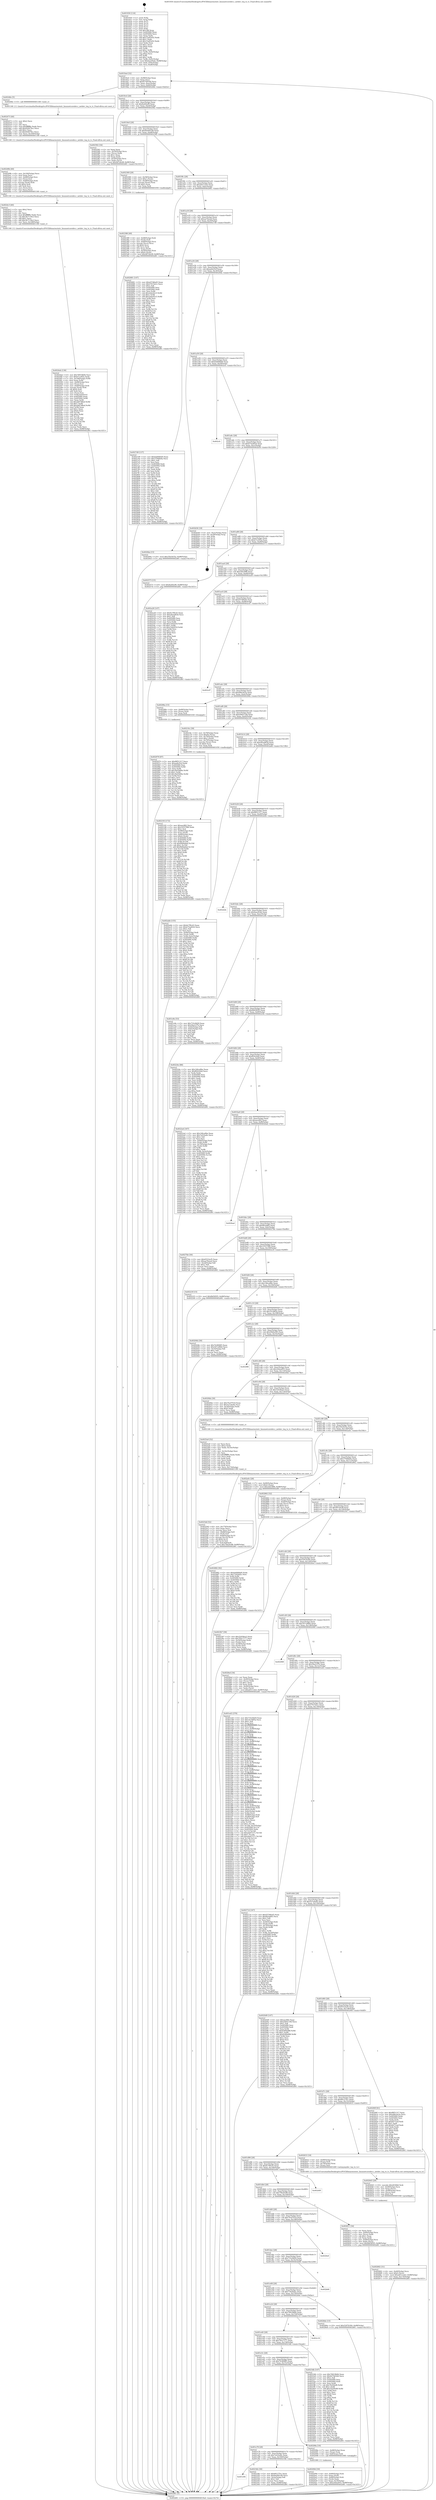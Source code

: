digraph "0x401930" {
  label = "0x401930 (/mnt/c/Users/mathe/Desktop/tcc/POCII/binaries/extr_linuxnetcoredev.c_netdev_txq_to_tc_Final-ollvm.out::main(0))"
  labelloc = "t"
  node[shape=record]

  Entry [label="",width=0.3,height=0.3,shape=circle,fillcolor=black,style=filled]
  "0x4019a4" [label="{
     0x4019a4 [32]\l
     | [instrs]\l
     &nbsp;&nbsp;0x4019a4 \<+6\>: mov -0x98(%rbp),%eax\l
     &nbsp;&nbsp;0x4019aa \<+2\>: mov %eax,%ecx\l
     &nbsp;&nbsp;0x4019ac \<+6\>: sub $0x827b63d4,%ecx\l
     &nbsp;&nbsp;0x4019b2 \<+6\>: mov %eax,-0xac(%rbp)\l
     &nbsp;&nbsp;0x4019b8 \<+6\>: mov %ecx,-0xb0(%rbp)\l
     &nbsp;&nbsp;0x4019be \<+6\>: je 000000000040246e \<main+0xb3e\>\l
  }"]
  "0x40246e" [label="{
     0x40246e [5]\l
     | [instrs]\l
     &nbsp;&nbsp;0x40246e \<+5\>: call 0000000000401160 \<next_i\>\l
     | [calls]\l
     &nbsp;&nbsp;0x401160 \{1\} (/mnt/c/Users/mathe/Desktop/tcc/POCII/binaries/extr_linuxnetcoredev.c_netdev_txq_to_tc_Final-ollvm.out::next_i)\l
  }"]
  "0x4019c4" [label="{
     0x4019c4 [28]\l
     | [instrs]\l
     &nbsp;&nbsp;0x4019c4 \<+5\>: jmp 00000000004019c9 \<main+0x99\>\l
     &nbsp;&nbsp;0x4019c9 \<+6\>: mov -0xac(%rbp),%eax\l
     &nbsp;&nbsp;0x4019cf \<+5\>: sub $0x8a4f2ef9,%eax\l
     &nbsp;&nbsp;0x4019d4 \<+6\>: mov %eax,-0xb4(%rbp)\l
     &nbsp;&nbsp;0x4019da \<+6\>: je 0000000000402582 \<main+0xc52\>\l
  }"]
  Exit [label="",width=0.3,height=0.3,shape=circle,fillcolor=black,style=filled,peripheries=2]
  "0x402582" [label="{
     0x402582 [34]\l
     | [instrs]\l
     &nbsp;&nbsp;0x402582 \<+2\>: xor %eax,%eax\l
     &nbsp;&nbsp;0x402584 \<+4\>: mov -0x50(%rbp),%rcx\l
     &nbsp;&nbsp;0x402588 \<+2\>: mov (%rcx),%edx\l
     &nbsp;&nbsp;0x40258a \<+3\>: sub $0x1,%eax\l
     &nbsp;&nbsp;0x40258d \<+2\>: sub %eax,%edx\l
     &nbsp;&nbsp;0x40258f \<+4\>: mov -0x50(%rbp),%rcx\l
     &nbsp;&nbsp;0x402593 \<+2\>: mov %edx,(%rcx)\l
     &nbsp;&nbsp;0x402595 \<+10\>: movl $0x487ebc6f,-0x98(%rbp)\l
     &nbsp;&nbsp;0x40259f \<+5\>: jmp 0000000000402d61 \<main+0x1431\>\l
  }"]
  "0x4019e0" [label="{
     0x4019e0 [28]\l
     | [instrs]\l
     &nbsp;&nbsp;0x4019e0 \<+5\>: jmp 00000000004019e5 \<main+0xb5\>\l
     &nbsp;&nbsp;0x4019e5 \<+6\>: mov -0xac(%rbp),%eax\l
     &nbsp;&nbsp;0x4019eb \<+5\>: sub $0x9e0401d9,%eax\l
     &nbsp;&nbsp;0x4019f0 \<+6\>: mov %eax,-0xb8(%rbp)\l
     &nbsp;&nbsp;0x4019f6 \<+6\>: je 0000000000402369 \<main+0xa39\>\l
  }"]
  "0x402979" [label="{
     0x402979 [97]\l
     | [instrs]\l
     &nbsp;&nbsp;0x402979 \<+5\>: mov $0xf8f51317,%ecx\l
     &nbsp;&nbsp;0x40297e \<+5\>: mov $0xae8cf3cf,%edx\l
     &nbsp;&nbsp;0x402983 \<+7\>: mov 0x405060,%esi\l
     &nbsp;&nbsp;0x40298a \<+8\>: mov 0x405064,%r8d\l
     &nbsp;&nbsp;0x402992 \<+3\>: mov %esi,%r9d\l
     &nbsp;&nbsp;0x402995 \<+7\>: sub $0x3b43b66e,%r9d\l
     &nbsp;&nbsp;0x40299c \<+4\>: sub $0x1,%r9d\l
     &nbsp;&nbsp;0x4029a0 \<+7\>: add $0x3b43b66e,%r9d\l
     &nbsp;&nbsp;0x4029a7 \<+4\>: imul %r9d,%esi\l
     &nbsp;&nbsp;0x4029ab \<+3\>: and $0x1,%esi\l
     &nbsp;&nbsp;0x4029ae \<+3\>: cmp $0x0,%esi\l
     &nbsp;&nbsp;0x4029b1 \<+4\>: sete %r10b\l
     &nbsp;&nbsp;0x4029b5 \<+4\>: cmp $0xa,%r8d\l
     &nbsp;&nbsp;0x4029b9 \<+4\>: setl %r11b\l
     &nbsp;&nbsp;0x4029bd \<+3\>: mov %r10b,%bl\l
     &nbsp;&nbsp;0x4029c0 \<+3\>: and %r11b,%bl\l
     &nbsp;&nbsp;0x4029c3 \<+3\>: xor %r11b,%r10b\l
     &nbsp;&nbsp;0x4029c6 \<+3\>: or %r10b,%bl\l
     &nbsp;&nbsp;0x4029c9 \<+3\>: test $0x1,%bl\l
     &nbsp;&nbsp;0x4029cc \<+3\>: cmovne %edx,%ecx\l
     &nbsp;&nbsp;0x4029cf \<+6\>: mov %ecx,-0x98(%rbp)\l
     &nbsp;&nbsp;0x4029d5 \<+5\>: jmp 0000000000402d61 \<main+0x1431\>\l
  }"]
  "0x402369" [label="{
     0x402369 [29]\l
     | [instrs]\l
     &nbsp;&nbsp;0x402369 \<+4\>: mov -0x58(%rbp),%rax\l
     &nbsp;&nbsp;0x40236d \<+6\>: movl $0x1,(%rax)\l
     &nbsp;&nbsp;0x402373 \<+4\>: mov -0x58(%rbp),%rax\l
     &nbsp;&nbsp;0x402377 \<+3\>: movslq (%rax),%rax\l
     &nbsp;&nbsp;0x40237a \<+4\>: shl $0x3,%rax\l
     &nbsp;&nbsp;0x40237e \<+3\>: mov %rax,%rdi\l
     &nbsp;&nbsp;0x402381 \<+5\>: call 0000000000401050 \<malloc@plt\>\l
     | [calls]\l
     &nbsp;&nbsp;0x401050 \{1\} (unknown)\l
  }"]
  "0x4019fc" [label="{
     0x4019fc [28]\l
     | [instrs]\l
     &nbsp;&nbsp;0x4019fc \<+5\>: jmp 0000000000401a01 \<main+0xd1\>\l
     &nbsp;&nbsp;0x401a01 \<+6\>: mov -0xac(%rbp),%eax\l
     &nbsp;&nbsp;0x401a07 \<+5\>: sub $0xa6511eb3,%eax\l
     &nbsp;&nbsp;0x401a0c \<+6\>: mov %eax,-0xbc(%rbp)\l
     &nbsp;&nbsp;0x401a12 \<+6\>: je 0000000000402681 \<main+0xd51\>\l
  }"]
  "0x402882" [label="{
     0x402882 [92]\l
     | [instrs]\l
     &nbsp;&nbsp;0x402882 \<+5\>: mov $0xb4d9dbd0,%edx\l
     &nbsp;&nbsp;0x402887 \<+5\>: mov $0x7342bd2c,%esi\l
     &nbsp;&nbsp;0x40288c \<+3\>: xor %r8d,%r8d\l
     &nbsp;&nbsp;0x40288f \<+8\>: mov 0x405060,%r9d\l
     &nbsp;&nbsp;0x402897 \<+8\>: mov 0x405064,%r10d\l
     &nbsp;&nbsp;0x40289f \<+4\>: sub $0x1,%r8d\l
     &nbsp;&nbsp;0x4028a3 \<+3\>: mov %r9d,%r11d\l
     &nbsp;&nbsp;0x4028a6 \<+3\>: add %r8d,%r11d\l
     &nbsp;&nbsp;0x4028a9 \<+4\>: imul %r11d,%r9d\l
     &nbsp;&nbsp;0x4028ad \<+4\>: and $0x1,%r9d\l
     &nbsp;&nbsp;0x4028b1 \<+4\>: cmp $0x0,%r9d\l
     &nbsp;&nbsp;0x4028b5 \<+3\>: sete %bl\l
     &nbsp;&nbsp;0x4028b8 \<+4\>: cmp $0xa,%r10d\l
     &nbsp;&nbsp;0x4028bc \<+4\>: setl %r14b\l
     &nbsp;&nbsp;0x4028c0 \<+3\>: mov %bl,%r15b\l
     &nbsp;&nbsp;0x4028c3 \<+3\>: and %r14b,%r15b\l
     &nbsp;&nbsp;0x4028c6 \<+3\>: xor %r14b,%bl\l
     &nbsp;&nbsp;0x4028c9 \<+3\>: or %bl,%r15b\l
     &nbsp;&nbsp;0x4028cc \<+4\>: test $0x1,%r15b\l
     &nbsp;&nbsp;0x4028d0 \<+3\>: cmovne %esi,%edx\l
     &nbsp;&nbsp;0x4028d3 \<+6\>: mov %edx,-0x98(%rbp)\l
     &nbsp;&nbsp;0x4028d9 \<+5\>: jmp 0000000000402d61 \<main+0x1431\>\l
  }"]
  "0x402681" [label="{
     0x402681 [147]\l
     | [instrs]\l
     &nbsp;&nbsp;0x402681 \<+5\>: mov $0xd37d6ed5,%eax\l
     &nbsp;&nbsp;0x402686 \<+5\>: mov $0x57b7eb1c,%ecx\l
     &nbsp;&nbsp;0x40268b \<+2\>: mov $0x1,%dl\l
     &nbsp;&nbsp;0x40268d \<+7\>: mov 0x405060,%esi\l
     &nbsp;&nbsp;0x402694 \<+7\>: mov 0x405064,%edi\l
     &nbsp;&nbsp;0x40269b \<+3\>: mov %esi,%r8d\l
     &nbsp;&nbsp;0x40269e \<+7\>: sub $0x2ebe42c5,%r8d\l
     &nbsp;&nbsp;0x4026a5 \<+4\>: sub $0x1,%r8d\l
     &nbsp;&nbsp;0x4026a9 \<+7\>: add $0x2ebe42c5,%r8d\l
     &nbsp;&nbsp;0x4026b0 \<+4\>: imul %r8d,%esi\l
     &nbsp;&nbsp;0x4026b4 \<+3\>: and $0x1,%esi\l
     &nbsp;&nbsp;0x4026b7 \<+3\>: cmp $0x0,%esi\l
     &nbsp;&nbsp;0x4026ba \<+4\>: sete %r9b\l
     &nbsp;&nbsp;0x4026be \<+3\>: cmp $0xa,%edi\l
     &nbsp;&nbsp;0x4026c1 \<+4\>: setl %r10b\l
     &nbsp;&nbsp;0x4026c5 \<+3\>: mov %r9b,%r11b\l
     &nbsp;&nbsp;0x4026c8 \<+4\>: xor $0xff,%r11b\l
     &nbsp;&nbsp;0x4026cc \<+3\>: mov %r10b,%bl\l
     &nbsp;&nbsp;0x4026cf \<+3\>: xor $0xff,%bl\l
     &nbsp;&nbsp;0x4026d2 \<+3\>: xor $0x1,%dl\l
     &nbsp;&nbsp;0x4026d5 \<+3\>: mov %r11b,%r14b\l
     &nbsp;&nbsp;0x4026d8 \<+4\>: and $0xff,%r14b\l
     &nbsp;&nbsp;0x4026dc \<+3\>: and %dl,%r9b\l
     &nbsp;&nbsp;0x4026df \<+3\>: mov %bl,%r15b\l
     &nbsp;&nbsp;0x4026e2 \<+4\>: and $0xff,%r15b\l
     &nbsp;&nbsp;0x4026e6 \<+3\>: and %dl,%r10b\l
     &nbsp;&nbsp;0x4026e9 \<+3\>: or %r9b,%r14b\l
     &nbsp;&nbsp;0x4026ec \<+3\>: or %r10b,%r15b\l
     &nbsp;&nbsp;0x4026ef \<+3\>: xor %r15b,%r14b\l
     &nbsp;&nbsp;0x4026f2 \<+3\>: or %bl,%r11b\l
     &nbsp;&nbsp;0x4026f5 \<+4\>: xor $0xff,%r11b\l
     &nbsp;&nbsp;0x4026f9 \<+3\>: or $0x1,%dl\l
     &nbsp;&nbsp;0x4026fc \<+3\>: and %dl,%r11b\l
     &nbsp;&nbsp;0x4026ff \<+3\>: or %r11b,%r14b\l
     &nbsp;&nbsp;0x402702 \<+4\>: test $0x1,%r14b\l
     &nbsp;&nbsp;0x402706 \<+3\>: cmovne %ecx,%eax\l
     &nbsp;&nbsp;0x402709 \<+6\>: mov %eax,-0x98(%rbp)\l
     &nbsp;&nbsp;0x40270f \<+5\>: jmp 0000000000402d61 \<main+0x1431\>\l
  }"]
  "0x401a18" [label="{
     0x401a18 [28]\l
     | [instrs]\l
     &nbsp;&nbsp;0x401a18 \<+5\>: jmp 0000000000401a1d \<main+0xed\>\l
     &nbsp;&nbsp;0x401a1d \<+6\>: mov -0xac(%rbp),%eax\l
     &nbsp;&nbsp;0x401a23 \<+5\>: sub $0xaa7feea4,%eax\l
     &nbsp;&nbsp;0x401a28 \<+6\>: mov %eax,-0xc0(%rbp)\l
     &nbsp;&nbsp;0x401a2e \<+6\>: je 00000000004027d9 \<main+0xea9\>\l
  }"]
  "0x402662" [label="{
     0x402662 [31]\l
     | [instrs]\l
     &nbsp;&nbsp;0x402662 \<+4\>: mov -0x40(%rbp),%rcx\l
     &nbsp;&nbsp;0x402666 \<+6\>: movl $0x0,(%rcx)\l
     &nbsp;&nbsp;0x40266c \<+10\>: movl $0xa6511eb3,-0x98(%rbp)\l
     &nbsp;&nbsp;0x402676 \<+6\>: mov %eax,-0x174(%rbp)\l
     &nbsp;&nbsp;0x40267c \<+5\>: jmp 0000000000402d61 \<main+0x1431\>\l
  }"]
  "0x4027d9" [label="{
     0x4027d9 [137]\l
     | [instrs]\l
     &nbsp;&nbsp;0x4027d9 \<+5\>: mov $0xb4d9dbd0,%eax\l
     &nbsp;&nbsp;0x4027de \<+5\>: mov $0x37948e6a,%ecx\l
     &nbsp;&nbsp;0x4027e3 \<+2\>: mov $0x1,%dl\l
     &nbsp;&nbsp;0x4027e5 \<+2\>: xor %esi,%esi\l
     &nbsp;&nbsp;0x4027e7 \<+7\>: mov 0x405060,%edi\l
     &nbsp;&nbsp;0x4027ee \<+8\>: mov 0x405064,%r8d\l
     &nbsp;&nbsp;0x4027f6 \<+3\>: sub $0x1,%esi\l
     &nbsp;&nbsp;0x4027f9 \<+3\>: mov %edi,%r9d\l
     &nbsp;&nbsp;0x4027fc \<+3\>: add %esi,%r9d\l
     &nbsp;&nbsp;0x4027ff \<+4\>: imul %r9d,%edi\l
     &nbsp;&nbsp;0x402803 \<+3\>: and $0x1,%edi\l
     &nbsp;&nbsp;0x402806 \<+3\>: cmp $0x0,%edi\l
     &nbsp;&nbsp;0x402809 \<+4\>: sete %r10b\l
     &nbsp;&nbsp;0x40280d \<+4\>: cmp $0xa,%r8d\l
     &nbsp;&nbsp;0x402811 \<+4\>: setl %r11b\l
     &nbsp;&nbsp;0x402815 \<+3\>: mov %r10b,%bl\l
     &nbsp;&nbsp;0x402818 \<+3\>: xor $0xff,%bl\l
     &nbsp;&nbsp;0x40281b \<+3\>: mov %r11b,%r14b\l
     &nbsp;&nbsp;0x40281e \<+4\>: xor $0xff,%r14b\l
     &nbsp;&nbsp;0x402822 \<+3\>: xor $0x1,%dl\l
     &nbsp;&nbsp;0x402825 \<+3\>: mov %bl,%r15b\l
     &nbsp;&nbsp;0x402828 \<+4\>: and $0xff,%r15b\l
     &nbsp;&nbsp;0x40282c \<+3\>: and %dl,%r10b\l
     &nbsp;&nbsp;0x40282f \<+3\>: mov %r14b,%r12b\l
     &nbsp;&nbsp;0x402832 \<+4\>: and $0xff,%r12b\l
     &nbsp;&nbsp;0x402836 \<+3\>: and %dl,%r11b\l
     &nbsp;&nbsp;0x402839 \<+3\>: or %r10b,%r15b\l
     &nbsp;&nbsp;0x40283c \<+3\>: or %r11b,%r12b\l
     &nbsp;&nbsp;0x40283f \<+3\>: xor %r12b,%r15b\l
     &nbsp;&nbsp;0x402842 \<+3\>: or %r14b,%bl\l
     &nbsp;&nbsp;0x402845 \<+3\>: xor $0xff,%bl\l
     &nbsp;&nbsp;0x402848 \<+3\>: or $0x1,%dl\l
     &nbsp;&nbsp;0x40284b \<+2\>: and %dl,%bl\l
     &nbsp;&nbsp;0x40284d \<+3\>: or %bl,%r15b\l
     &nbsp;&nbsp;0x402850 \<+4\>: test $0x1,%r15b\l
     &nbsp;&nbsp;0x402854 \<+3\>: cmovne %ecx,%eax\l
     &nbsp;&nbsp;0x402857 \<+6\>: mov %eax,-0x98(%rbp)\l
     &nbsp;&nbsp;0x40285d \<+5\>: jmp 0000000000402d61 \<main+0x1431\>\l
  }"]
  "0x401a34" [label="{
     0x401a34 [28]\l
     | [instrs]\l
     &nbsp;&nbsp;0x401a34 \<+5\>: jmp 0000000000401a39 \<main+0x109\>\l
     &nbsp;&nbsp;0x401a39 \<+6\>: mov -0xac(%rbp),%eax\l
     &nbsp;&nbsp;0x401a3f \<+5\>: sub $0xae8cf3cf,%eax\l
     &nbsp;&nbsp;0x401a44 \<+6\>: mov %eax,-0xc4(%rbp)\l
     &nbsp;&nbsp;0x401a4a \<+6\>: je 00000000004029da \<main+0x10aa\>\l
  }"]
  "0x402645" [label="{
     0x402645 [29]\l
     | [instrs]\l
     &nbsp;&nbsp;0x402645 \<+10\>: movabs $0x4030b6,%rdi\l
     &nbsp;&nbsp;0x40264f \<+4\>: mov -0x48(%rbp),%rcx\l
     &nbsp;&nbsp;0x402653 \<+2\>: mov %eax,(%rcx)\l
     &nbsp;&nbsp;0x402655 \<+4\>: mov -0x48(%rbp),%rcx\l
     &nbsp;&nbsp;0x402659 \<+2\>: mov (%rcx),%esi\l
     &nbsp;&nbsp;0x40265b \<+2\>: mov $0x0,%al\l
     &nbsp;&nbsp;0x40265d \<+5\>: call 0000000000401040 \<printf@plt\>\l
     | [calls]\l
     &nbsp;&nbsp;0x401040 \{1\} (unknown)\l
  }"]
  "0x4029da" [label="{
     0x4029da [15]\l
     | [instrs]\l
     &nbsp;&nbsp;0x4029da \<+10\>: movl $0x35b3435a,-0x98(%rbp)\l
     &nbsp;&nbsp;0x4029e4 \<+5\>: jmp 0000000000402d61 \<main+0x1431\>\l
  }"]
  "0x401a50" [label="{
     0x401a50 [28]\l
     | [instrs]\l
     &nbsp;&nbsp;0x401a50 \<+5\>: jmp 0000000000401a55 \<main+0x125\>\l
     &nbsp;&nbsp;0x401a55 \<+6\>: mov -0xac(%rbp),%eax\l
     &nbsp;&nbsp;0x401a5b \<+5\>: sub $0xb4d9dbd0,%eax\l
     &nbsp;&nbsp;0x401a60 \<+6\>: mov %eax,-0xc8(%rbp)\l
     &nbsp;&nbsp;0x401a66 \<+6\>: je 0000000000402cfc \<main+0x13cc\>\l
  }"]
  "0x4025dd" [label="{
     0x4025dd [52]\l
     | [instrs]\l
     &nbsp;&nbsp;0x4025dd \<+6\>: mov -0x170(%rbp),%ecx\l
     &nbsp;&nbsp;0x4025e3 \<+3\>: imul %eax,%ecx\l
     &nbsp;&nbsp;0x4025e6 \<+3\>: movslq %ecx,%r8\l
     &nbsp;&nbsp;0x4025e9 \<+4\>: mov -0x68(%rbp),%r9\l
     &nbsp;&nbsp;0x4025ed \<+3\>: mov (%r9),%r9\l
     &nbsp;&nbsp;0x4025f0 \<+4\>: mov -0x60(%rbp),%r10\l
     &nbsp;&nbsp;0x4025f4 \<+3\>: movslq (%r10),%r10\l
     &nbsp;&nbsp;0x4025f7 \<+4\>: shl $0x4,%r10\l
     &nbsp;&nbsp;0x4025fb \<+3\>: add %r10,%r9\l
     &nbsp;&nbsp;0x4025fe \<+4\>: mov %r8,0x8(%r9)\l
     &nbsp;&nbsp;0x402602 \<+10\>: movl $0x70b20c88,-0x98(%rbp)\l
     &nbsp;&nbsp;0x40260c \<+5\>: jmp 0000000000402d61 \<main+0x1431\>\l
  }"]
  "0x402cfc" [label="{
     0x402cfc\l
  }", style=dashed]
  "0x401a6c" [label="{
     0x401a6c [28]\l
     | [instrs]\l
     &nbsp;&nbsp;0x401a6c \<+5\>: jmp 0000000000401a71 \<main+0x141\>\l
     &nbsp;&nbsp;0x401a71 \<+6\>: mov -0xac(%rbp),%eax\l
     &nbsp;&nbsp;0x401a77 \<+5\>: sub $0xb75ed024,%eax\l
     &nbsp;&nbsp;0x401a7c \<+6\>: mov %eax,-0xcc(%rbp)\l
     &nbsp;&nbsp;0x401a82 \<+6\>: je 0000000000402b56 \<main+0x1226\>\l
  }"]
  "0x4025a9" [label="{
     0x4025a9 [52]\l
     | [instrs]\l
     &nbsp;&nbsp;0x4025a9 \<+2\>: xor %ecx,%ecx\l
     &nbsp;&nbsp;0x4025ab \<+5\>: mov $0x2,%edx\l
     &nbsp;&nbsp;0x4025b0 \<+6\>: mov %edx,-0x16c(%rbp)\l
     &nbsp;&nbsp;0x4025b6 \<+1\>: cltd\l
     &nbsp;&nbsp;0x4025b7 \<+6\>: mov -0x16c(%rbp),%esi\l
     &nbsp;&nbsp;0x4025bd \<+2\>: idiv %esi\l
     &nbsp;&nbsp;0x4025bf \<+6\>: imul $0xfffffffe,%edx,%edx\l
     &nbsp;&nbsp;0x4025c5 \<+2\>: mov %ecx,%edi\l
     &nbsp;&nbsp;0x4025c7 \<+2\>: sub %edx,%edi\l
     &nbsp;&nbsp;0x4025c9 \<+2\>: mov %ecx,%edx\l
     &nbsp;&nbsp;0x4025cb \<+3\>: sub $0x1,%edx\l
     &nbsp;&nbsp;0x4025ce \<+2\>: add %edx,%edi\l
     &nbsp;&nbsp;0x4025d0 \<+2\>: sub %edi,%ecx\l
     &nbsp;&nbsp;0x4025d2 \<+6\>: mov %ecx,-0x170(%rbp)\l
     &nbsp;&nbsp;0x4025d8 \<+5\>: call 0000000000401160 \<next_i\>\l
     | [calls]\l
     &nbsp;&nbsp;0x401160 \{1\} (/mnt/c/Users/mathe/Desktop/tcc/POCII/binaries/extr_linuxnetcoredev.c_netdev_txq_to_tc_Final-ollvm.out::next_i)\l
  }"]
  "0x402b56" [label="{
     0x402b56 [18]\l
     | [instrs]\l
     &nbsp;&nbsp;0x402b56 \<+3\>: mov -0x2c(%rbp),%eax\l
     &nbsp;&nbsp;0x402b59 \<+4\>: lea -0x28(%rbp),%rsp\l
     &nbsp;&nbsp;0x402b5d \<+1\>: pop %rbx\l
     &nbsp;&nbsp;0x402b5e \<+2\>: pop %r12\l
     &nbsp;&nbsp;0x402b60 \<+2\>: pop %r13\l
     &nbsp;&nbsp;0x402b62 \<+2\>: pop %r14\l
     &nbsp;&nbsp;0x402b64 \<+2\>: pop %r15\l
     &nbsp;&nbsp;0x402b66 \<+1\>: pop %rbp\l
     &nbsp;&nbsp;0x402b67 \<+1\>: ret\l
  }"]
  "0x401a88" [label="{
     0x401a88 [28]\l
     | [instrs]\l
     &nbsp;&nbsp;0x401a88 \<+5\>: jmp 0000000000401a8d \<main+0x15d\>\l
     &nbsp;&nbsp;0x401a8d \<+6\>: mov -0xac(%rbp),%eax\l
     &nbsp;&nbsp;0x401a93 \<+5\>: sub $0xb7cc0f3a,%eax\l
     &nbsp;&nbsp;0x401a98 \<+6\>: mov %eax,-0xd0(%rbp)\l
     &nbsp;&nbsp;0x401a9e \<+6\>: je 0000000000402573 \<main+0xc43\>\l
  }"]
  "0x4024eb" [label="{
     0x4024eb [136]\l
     | [instrs]\l
     &nbsp;&nbsp;0x4024eb \<+5\>: mov $0x76919b84,%ecx\l
     &nbsp;&nbsp;0x4024f0 \<+5\>: mov $0xb7cc0f3a,%edx\l
     &nbsp;&nbsp;0x4024f5 \<+7\>: mov -0x168(%rbp),%r8d\l
     &nbsp;&nbsp;0x4024fc \<+4\>: imul %eax,%r8d\l
     &nbsp;&nbsp;0x402500 \<+4\>: mov -0x68(%rbp),%rsi\l
     &nbsp;&nbsp;0x402504 \<+3\>: mov (%rsi),%rsi\l
     &nbsp;&nbsp;0x402507 \<+4\>: mov -0x60(%rbp),%rdi\l
     &nbsp;&nbsp;0x40250b \<+3\>: movslq (%rdi),%rdi\l
     &nbsp;&nbsp;0x40250e \<+4\>: shl $0x4,%rdi\l
     &nbsp;&nbsp;0x402512 \<+3\>: add %rdi,%rsi\l
     &nbsp;&nbsp;0x402515 \<+3\>: mov (%rsi),%rsi\l
     &nbsp;&nbsp;0x402518 \<+4\>: mov %r8d,0x4(%rsi)\l
     &nbsp;&nbsp;0x40251c \<+7\>: mov 0x405060,%eax\l
     &nbsp;&nbsp;0x402523 \<+8\>: mov 0x405064,%r8d\l
     &nbsp;&nbsp;0x40252b \<+3\>: mov %eax,%r9d\l
     &nbsp;&nbsp;0x40252e \<+7\>: sub $0xab67d6ed,%r9d\l
     &nbsp;&nbsp;0x402535 \<+4\>: sub $0x1,%r9d\l
     &nbsp;&nbsp;0x402539 \<+7\>: add $0xab67d6ed,%r9d\l
     &nbsp;&nbsp;0x402540 \<+4\>: imul %r9d,%eax\l
     &nbsp;&nbsp;0x402544 \<+3\>: and $0x1,%eax\l
     &nbsp;&nbsp;0x402547 \<+3\>: cmp $0x0,%eax\l
     &nbsp;&nbsp;0x40254a \<+4\>: sete %r10b\l
     &nbsp;&nbsp;0x40254e \<+4\>: cmp $0xa,%r8d\l
     &nbsp;&nbsp;0x402552 \<+4\>: setl %r11b\l
     &nbsp;&nbsp;0x402556 \<+3\>: mov %r10b,%bl\l
     &nbsp;&nbsp;0x402559 \<+3\>: and %r11b,%bl\l
     &nbsp;&nbsp;0x40255c \<+3\>: xor %r11b,%r10b\l
     &nbsp;&nbsp;0x40255f \<+3\>: or %r10b,%bl\l
     &nbsp;&nbsp;0x402562 \<+3\>: test $0x1,%bl\l
     &nbsp;&nbsp;0x402565 \<+3\>: cmovne %edx,%ecx\l
     &nbsp;&nbsp;0x402568 \<+6\>: mov %ecx,-0x98(%rbp)\l
     &nbsp;&nbsp;0x40256e \<+5\>: jmp 0000000000402d61 \<main+0x1431\>\l
  }"]
  "0x402573" [label="{
     0x402573 [15]\l
     | [instrs]\l
     &nbsp;&nbsp;0x402573 \<+10\>: movl $0x8a4f2ef9,-0x98(%rbp)\l
     &nbsp;&nbsp;0x40257d \<+5\>: jmp 0000000000402d61 \<main+0x1431\>\l
  }"]
  "0x401aa4" [label="{
     0x401aa4 [28]\l
     | [instrs]\l
     &nbsp;&nbsp;0x401aa4 \<+5\>: jmp 0000000000401aa9 \<main+0x179\>\l
     &nbsp;&nbsp;0x401aa9 \<+6\>: mov -0xac(%rbp),%eax\l
     &nbsp;&nbsp;0x401aaf \<+5\>: sub $0xcbf238f6,%eax\l
     &nbsp;&nbsp;0x401ab4 \<+6\>: mov %eax,-0xd4(%rbp)\l
     &nbsp;&nbsp;0x401aba \<+6\>: je 0000000000402a28 \<main+0x10f8\>\l
  }"]
  "0x4024c3" [label="{
     0x4024c3 [40]\l
     | [instrs]\l
     &nbsp;&nbsp;0x4024c3 \<+5\>: mov $0x2,%ecx\l
     &nbsp;&nbsp;0x4024c8 \<+1\>: cltd\l
     &nbsp;&nbsp;0x4024c9 \<+2\>: idiv %ecx\l
     &nbsp;&nbsp;0x4024cb \<+6\>: imul $0xfffffffe,%edx,%ecx\l
     &nbsp;&nbsp;0x4024d1 \<+6\>: sub $0x3b7119e3,%ecx\l
     &nbsp;&nbsp;0x4024d7 \<+3\>: add $0x1,%ecx\l
     &nbsp;&nbsp;0x4024da \<+6\>: add $0x3b7119e3,%ecx\l
     &nbsp;&nbsp;0x4024e0 \<+6\>: mov %ecx,-0x168(%rbp)\l
     &nbsp;&nbsp;0x4024e6 \<+5\>: call 0000000000401160 \<next_i\>\l
     | [calls]\l
     &nbsp;&nbsp;0x401160 \{1\} (/mnt/c/Users/mathe/Desktop/tcc/POCII/binaries/extr_linuxnetcoredev.c_netdev_txq_to_tc_Final-ollvm.out::next_i)\l
  }"]
  "0x402a28" [label="{
     0x402a28 [147]\l
     | [instrs]\l
     &nbsp;&nbsp;0x402a28 \<+5\>: mov $0x6c7f9c43,%eax\l
     &nbsp;&nbsp;0x402a2d \<+5\>: mov $0xe82ad63d,%ecx\l
     &nbsp;&nbsp;0x402a32 \<+2\>: mov $0x1,%dl\l
     &nbsp;&nbsp;0x402a34 \<+7\>: mov 0x405060,%esi\l
     &nbsp;&nbsp;0x402a3b \<+7\>: mov 0x405064,%edi\l
     &nbsp;&nbsp;0x402a42 \<+3\>: mov %esi,%r8d\l
     &nbsp;&nbsp;0x402a45 \<+7\>: add $0xc54d2f18,%r8d\l
     &nbsp;&nbsp;0x402a4c \<+4\>: sub $0x1,%r8d\l
     &nbsp;&nbsp;0x402a50 \<+7\>: sub $0xc54d2f18,%r8d\l
     &nbsp;&nbsp;0x402a57 \<+4\>: imul %r8d,%esi\l
     &nbsp;&nbsp;0x402a5b \<+3\>: and $0x1,%esi\l
     &nbsp;&nbsp;0x402a5e \<+3\>: cmp $0x0,%esi\l
     &nbsp;&nbsp;0x402a61 \<+4\>: sete %r9b\l
     &nbsp;&nbsp;0x402a65 \<+3\>: cmp $0xa,%edi\l
     &nbsp;&nbsp;0x402a68 \<+4\>: setl %r10b\l
     &nbsp;&nbsp;0x402a6c \<+3\>: mov %r9b,%r11b\l
     &nbsp;&nbsp;0x402a6f \<+4\>: xor $0xff,%r11b\l
     &nbsp;&nbsp;0x402a73 \<+3\>: mov %r10b,%bl\l
     &nbsp;&nbsp;0x402a76 \<+3\>: xor $0xff,%bl\l
     &nbsp;&nbsp;0x402a79 \<+3\>: xor $0x1,%dl\l
     &nbsp;&nbsp;0x402a7c \<+3\>: mov %r11b,%r14b\l
     &nbsp;&nbsp;0x402a7f \<+4\>: and $0xff,%r14b\l
     &nbsp;&nbsp;0x402a83 \<+3\>: and %dl,%r9b\l
     &nbsp;&nbsp;0x402a86 \<+3\>: mov %bl,%r15b\l
     &nbsp;&nbsp;0x402a89 \<+4\>: and $0xff,%r15b\l
     &nbsp;&nbsp;0x402a8d \<+3\>: and %dl,%r10b\l
     &nbsp;&nbsp;0x402a90 \<+3\>: or %r9b,%r14b\l
     &nbsp;&nbsp;0x402a93 \<+3\>: or %r10b,%r15b\l
     &nbsp;&nbsp;0x402a96 \<+3\>: xor %r15b,%r14b\l
     &nbsp;&nbsp;0x402a99 \<+3\>: or %bl,%r11b\l
     &nbsp;&nbsp;0x402a9c \<+4\>: xor $0xff,%r11b\l
     &nbsp;&nbsp;0x402aa0 \<+3\>: or $0x1,%dl\l
     &nbsp;&nbsp;0x402aa3 \<+3\>: and %dl,%r11b\l
     &nbsp;&nbsp;0x402aa6 \<+3\>: or %r11b,%r14b\l
     &nbsp;&nbsp;0x402aa9 \<+4\>: test $0x1,%r14b\l
     &nbsp;&nbsp;0x402aad \<+3\>: cmovne %ecx,%eax\l
     &nbsp;&nbsp;0x402ab0 \<+6\>: mov %eax,-0x98(%rbp)\l
     &nbsp;&nbsp;0x402ab6 \<+5\>: jmp 0000000000402d61 \<main+0x1431\>\l
  }"]
  "0x401ac0" [label="{
     0x401ac0 [28]\l
     | [instrs]\l
     &nbsp;&nbsp;0x401ac0 \<+5\>: jmp 0000000000401ac5 \<main+0x195\>\l
     &nbsp;&nbsp;0x401ac5 \<+6\>: mov -0xac(%rbp),%eax\l
     &nbsp;&nbsp;0x401acb \<+5\>: sub $0xd37d6ed5,%eax\l
     &nbsp;&nbsp;0x401ad0 \<+6\>: mov %eax,-0xd8(%rbp)\l
     &nbsp;&nbsp;0x401ad6 \<+6\>: je 0000000000402cd7 \<main+0x13a7\>\l
  }"]
  "0x40249b" [label="{
     0x40249b [40]\l
     | [instrs]\l
     &nbsp;&nbsp;0x40249b \<+6\>: mov -0x164(%rbp),%ecx\l
     &nbsp;&nbsp;0x4024a1 \<+3\>: imul %eax,%ecx\l
     &nbsp;&nbsp;0x4024a4 \<+4\>: mov -0x68(%rbp),%rsi\l
     &nbsp;&nbsp;0x4024a8 \<+3\>: mov (%rsi),%rsi\l
     &nbsp;&nbsp;0x4024ab \<+4\>: mov -0x60(%rbp),%rdi\l
     &nbsp;&nbsp;0x4024af \<+3\>: movslq (%rdi),%rdi\l
     &nbsp;&nbsp;0x4024b2 \<+4\>: shl $0x4,%rdi\l
     &nbsp;&nbsp;0x4024b6 \<+3\>: add %rdi,%rsi\l
     &nbsp;&nbsp;0x4024b9 \<+3\>: mov (%rsi),%rsi\l
     &nbsp;&nbsp;0x4024bc \<+2\>: mov %ecx,(%rsi)\l
     &nbsp;&nbsp;0x4024be \<+5\>: call 0000000000401160 \<next_i\>\l
     | [calls]\l
     &nbsp;&nbsp;0x401160 \{1\} (/mnt/c/Users/mathe/Desktop/tcc/POCII/binaries/extr_linuxnetcoredev.c_netdev_txq_to_tc_Final-ollvm.out::next_i)\l
  }"]
  "0x402cd7" [label="{
     0x402cd7\l
  }", style=dashed]
  "0x401adc" [label="{
     0x401adc [28]\l
     | [instrs]\l
     &nbsp;&nbsp;0x401adc \<+5\>: jmp 0000000000401ae1 \<main+0x1b1\>\l
     &nbsp;&nbsp;0x401ae1 \<+6\>: mov -0xac(%rbp),%eax\l
     &nbsp;&nbsp;0x401ae7 \<+5\>: sub $0xd46c4e5a,%eax\l
     &nbsp;&nbsp;0x401aec \<+6\>: mov %eax,-0xdc(%rbp)\l
     &nbsp;&nbsp;0x401af2 \<+6\>: je 000000000040296a \<main+0x103a\>\l
  }"]
  "0x402473" [label="{
     0x402473 [40]\l
     | [instrs]\l
     &nbsp;&nbsp;0x402473 \<+5\>: mov $0x2,%ecx\l
     &nbsp;&nbsp;0x402478 \<+1\>: cltd\l
     &nbsp;&nbsp;0x402479 \<+2\>: idiv %ecx\l
     &nbsp;&nbsp;0x40247b \<+6\>: imul $0xfffffffe,%edx,%ecx\l
     &nbsp;&nbsp;0x402481 \<+6\>: add $0x929479cc,%ecx\l
     &nbsp;&nbsp;0x402487 \<+3\>: add $0x1,%ecx\l
     &nbsp;&nbsp;0x40248a \<+6\>: sub $0x929479cc,%ecx\l
     &nbsp;&nbsp;0x402490 \<+6\>: mov %ecx,-0x164(%rbp)\l
     &nbsp;&nbsp;0x402496 \<+5\>: call 0000000000401160 \<next_i\>\l
     | [calls]\l
     &nbsp;&nbsp;0x401160 \{1\} (/mnt/c/Users/mathe/Desktop/tcc/POCII/binaries/extr_linuxnetcoredev.c_netdev_txq_to_tc_Final-ollvm.out::next_i)\l
  }"]
  "0x40296a" [label="{
     0x40296a [15]\l
     | [instrs]\l
     &nbsp;&nbsp;0x40296a \<+4\>: mov -0x68(%rbp),%rax\l
     &nbsp;&nbsp;0x40296e \<+3\>: mov (%rax),%rax\l
     &nbsp;&nbsp;0x402971 \<+3\>: mov %rax,%rdi\l
     &nbsp;&nbsp;0x402974 \<+5\>: call 0000000000401030 \<free@plt\>\l
     | [calls]\l
     &nbsp;&nbsp;0x401030 \{1\} (unknown)\l
  }"]
  "0x401af8" [label="{
     0x401af8 [28]\l
     | [instrs]\l
     &nbsp;&nbsp;0x401af8 \<+5\>: jmp 0000000000401afd \<main+0x1cd\>\l
     &nbsp;&nbsp;0x401afd \<+6\>: mov -0xac(%rbp),%eax\l
     &nbsp;&nbsp;0x401b03 \<+5\>: sub $0xe0b01106,%eax\l
     &nbsp;&nbsp;0x401b08 \<+6\>: mov %eax,-0xe0(%rbp)\l
     &nbsp;&nbsp;0x401b0e \<+6\>: je 000000000040216c \<main+0x83c\>\l
  }"]
  "0x402386" [label="{
     0x402386 [49]\l
     | [instrs]\l
     &nbsp;&nbsp;0x402386 \<+4\>: mov -0x68(%rbp),%rdi\l
     &nbsp;&nbsp;0x40238a \<+3\>: mov (%rdi),%rdi\l
     &nbsp;&nbsp;0x40238d \<+4\>: mov -0x60(%rbp),%rcx\l
     &nbsp;&nbsp;0x402391 \<+3\>: movslq (%rcx),%rcx\l
     &nbsp;&nbsp;0x402394 \<+4\>: shl $0x4,%rcx\l
     &nbsp;&nbsp;0x402398 \<+3\>: add %rcx,%rdi\l
     &nbsp;&nbsp;0x40239b \<+3\>: mov %rax,(%rdi)\l
     &nbsp;&nbsp;0x40239e \<+4\>: mov -0x50(%rbp),%rax\l
     &nbsp;&nbsp;0x4023a2 \<+6\>: movl $0x0,(%rax)\l
     &nbsp;&nbsp;0x4023a8 \<+10\>: movl $0x487ebc6f,-0x98(%rbp)\l
     &nbsp;&nbsp;0x4023b2 \<+5\>: jmp 0000000000402d61 \<main+0x1431\>\l
  }"]
  "0x40216c" [label="{
     0x40216c [39]\l
     | [instrs]\l
     &nbsp;&nbsp;0x40216c \<+4\>: mov -0x78(%rbp),%rax\l
     &nbsp;&nbsp;0x402170 \<+6\>: movl $0x64,(%rax)\l
     &nbsp;&nbsp;0x402176 \<+4\>: mov -0x70(%rbp),%rax\l
     &nbsp;&nbsp;0x40217a \<+6\>: movl $0x1,(%rax)\l
     &nbsp;&nbsp;0x402180 \<+4\>: mov -0x70(%rbp),%rax\l
     &nbsp;&nbsp;0x402184 \<+3\>: movslq (%rax),%rax\l
     &nbsp;&nbsp;0x402187 \<+4\>: shl $0x4,%rax\l
     &nbsp;&nbsp;0x40218b \<+3\>: mov %rax,%rdi\l
     &nbsp;&nbsp;0x40218e \<+5\>: call 0000000000401050 \<malloc@plt\>\l
     | [calls]\l
     &nbsp;&nbsp;0x401050 \{1\} (unknown)\l
  }"]
  "0x401b14" [label="{
     0x401b14 [28]\l
     | [instrs]\l
     &nbsp;&nbsp;0x401b14 \<+5\>: jmp 0000000000401b19 \<main+0x1e9\>\l
     &nbsp;&nbsp;0x401b19 \<+6\>: mov -0xac(%rbp),%eax\l
     &nbsp;&nbsp;0x401b1f \<+5\>: sub $0xe82ad63d,%eax\l
     &nbsp;&nbsp;0x401b24 \<+6\>: mov %eax,-0xe4(%rbp)\l
     &nbsp;&nbsp;0x401b2a \<+6\>: je 0000000000402abb \<main+0x118b\>\l
  }"]
  "0x401e94" [label="{
     0x401e94\l
  }", style=dashed]
  "0x402abb" [label="{
     0x402abb [155]\l
     | [instrs]\l
     &nbsp;&nbsp;0x402abb \<+5\>: mov $0x6c7f9c43,%eax\l
     &nbsp;&nbsp;0x402ac0 \<+5\>: mov $0xb75ed024,%ecx\l
     &nbsp;&nbsp;0x402ac5 \<+2\>: mov $0x1,%dl\l
     &nbsp;&nbsp;0x402ac7 \<+2\>: xor %esi,%esi\l
     &nbsp;&nbsp;0x402ac9 \<+7\>: mov -0x90(%rbp),%rdi\l
     &nbsp;&nbsp;0x402ad0 \<+3\>: mov (%rdi),%r8d\l
     &nbsp;&nbsp;0x402ad3 \<+4\>: mov %r8d,-0x2c(%rbp)\l
     &nbsp;&nbsp;0x402ad7 \<+8\>: mov 0x405060,%r8d\l
     &nbsp;&nbsp;0x402adf \<+8\>: mov 0x405064,%r9d\l
     &nbsp;&nbsp;0x402ae7 \<+3\>: sub $0x1,%esi\l
     &nbsp;&nbsp;0x402aea \<+3\>: mov %r8d,%r10d\l
     &nbsp;&nbsp;0x402aed \<+3\>: add %esi,%r10d\l
     &nbsp;&nbsp;0x402af0 \<+4\>: imul %r10d,%r8d\l
     &nbsp;&nbsp;0x402af4 \<+4\>: and $0x1,%r8d\l
     &nbsp;&nbsp;0x402af8 \<+4\>: cmp $0x0,%r8d\l
     &nbsp;&nbsp;0x402afc \<+4\>: sete %r11b\l
     &nbsp;&nbsp;0x402b00 \<+4\>: cmp $0xa,%r9d\l
     &nbsp;&nbsp;0x402b04 \<+3\>: setl %bl\l
     &nbsp;&nbsp;0x402b07 \<+3\>: mov %r11b,%r14b\l
     &nbsp;&nbsp;0x402b0a \<+4\>: xor $0xff,%r14b\l
     &nbsp;&nbsp;0x402b0e \<+3\>: mov %bl,%r15b\l
     &nbsp;&nbsp;0x402b11 \<+4\>: xor $0xff,%r15b\l
     &nbsp;&nbsp;0x402b15 \<+3\>: xor $0x1,%dl\l
     &nbsp;&nbsp;0x402b18 \<+3\>: mov %r14b,%r12b\l
     &nbsp;&nbsp;0x402b1b \<+4\>: and $0xff,%r12b\l
     &nbsp;&nbsp;0x402b1f \<+3\>: and %dl,%r11b\l
     &nbsp;&nbsp;0x402b22 \<+3\>: mov %r15b,%r13b\l
     &nbsp;&nbsp;0x402b25 \<+4\>: and $0xff,%r13b\l
     &nbsp;&nbsp;0x402b29 \<+2\>: and %dl,%bl\l
     &nbsp;&nbsp;0x402b2b \<+3\>: or %r11b,%r12b\l
     &nbsp;&nbsp;0x402b2e \<+3\>: or %bl,%r13b\l
     &nbsp;&nbsp;0x402b31 \<+3\>: xor %r13b,%r12b\l
     &nbsp;&nbsp;0x402b34 \<+3\>: or %r15b,%r14b\l
     &nbsp;&nbsp;0x402b37 \<+4\>: xor $0xff,%r14b\l
     &nbsp;&nbsp;0x402b3b \<+3\>: or $0x1,%dl\l
     &nbsp;&nbsp;0x402b3e \<+3\>: and %dl,%r14b\l
     &nbsp;&nbsp;0x402b41 \<+3\>: or %r14b,%r12b\l
     &nbsp;&nbsp;0x402b44 \<+4\>: test $0x1,%r12b\l
     &nbsp;&nbsp;0x402b48 \<+3\>: cmovne %ecx,%eax\l
     &nbsp;&nbsp;0x402b4b \<+6\>: mov %eax,-0x98(%rbp)\l
     &nbsp;&nbsp;0x402b51 \<+5\>: jmp 0000000000402d61 \<main+0x1431\>\l
  }"]
  "0x401b30" [label="{
     0x401b30 [28]\l
     | [instrs]\l
     &nbsp;&nbsp;0x401b30 \<+5\>: jmp 0000000000401b35 \<main+0x205\>\l
     &nbsp;&nbsp;0x401b35 \<+6\>: mov -0xac(%rbp),%eax\l
     &nbsp;&nbsp;0x401b3b \<+5\>: sub $0xf8f51317,%eax\l
     &nbsp;&nbsp;0x401b40 \<+6\>: mov %eax,-0xe8(%rbp)\l
     &nbsp;&nbsp;0x401b46 \<+6\>: je 0000000000402d2b \<main+0x13fb\>\l
  }"]
  "0x40234b" [label="{
     0x40234b [30]\l
     | [instrs]\l
     &nbsp;&nbsp;0x40234b \<+5\>: mov $0x66127fcc,%eax\l
     &nbsp;&nbsp;0x402350 \<+5\>: mov $0x9e0401d9,%ecx\l
     &nbsp;&nbsp;0x402355 \<+3\>: mov -0x2e(%rbp),%dl\l
     &nbsp;&nbsp;0x402358 \<+3\>: test $0x1,%dl\l
     &nbsp;&nbsp;0x40235b \<+3\>: cmovne %ecx,%eax\l
     &nbsp;&nbsp;0x40235e \<+6\>: mov %eax,-0x98(%rbp)\l
     &nbsp;&nbsp;0x402364 \<+5\>: jmp 0000000000402d61 \<main+0x1431\>\l
  }"]
  "0x402d2b" [label="{
     0x402d2b\l
  }", style=dashed]
  "0x401b4c" [label="{
     0x401b4c [28]\l
     | [instrs]\l
     &nbsp;&nbsp;0x401b4c \<+5\>: jmp 0000000000401b51 \<main+0x221\>\l
     &nbsp;&nbsp;0x401b51 \<+6\>: mov -0xac(%rbp),%eax\l
     &nbsp;&nbsp;0x401b57 \<+5\>: sub $0xfaac85ab,%eax\l
     &nbsp;&nbsp;0x401b5c \<+6\>: mov %eax,-0xec(%rbp)\l
     &nbsp;&nbsp;0x401b62 \<+6\>: je 0000000000401e9e \<main+0x56e\>\l
  }"]
  "0x402193" [label="{
     0x402193 [172]\l
     | [instrs]\l
     &nbsp;&nbsp;0x402193 \<+5\>: mov $0xaec892,%ecx\l
     &nbsp;&nbsp;0x402198 \<+5\>: mov $0x105576f6,%edx\l
     &nbsp;&nbsp;0x40219d \<+3\>: mov $0x1,%sil\l
     &nbsp;&nbsp;0x4021a0 \<+4\>: mov -0x68(%rbp),%rdi\l
     &nbsp;&nbsp;0x4021a4 \<+3\>: mov %rax,(%rdi)\l
     &nbsp;&nbsp;0x4021a7 \<+4\>: mov -0x60(%rbp),%rax\l
     &nbsp;&nbsp;0x4021ab \<+6\>: movl $0x0,(%rax)\l
     &nbsp;&nbsp;0x4021b1 \<+8\>: mov 0x405060,%r8d\l
     &nbsp;&nbsp;0x4021b9 \<+8\>: mov 0x405064,%r9d\l
     &nbsp;&nbsp;0x4021c1 \<+3\>: mov %r8d,%r10d\l
     &nbsp;&nbsp;0x4021c4 \<+7\>: sub $0xf9d9abbd,%r10d\l
     &nbsp;&nbsp;0x4021cb \<+4\>: sub $0x1,%r10d\l
     &nbsp;&nbsp;0x4021cf \<+7\>: add $0xf9d9abbd,%r10d\l
     &nbsp;&nbsp;0x4021d6 \<+4\>: imul %r10d,%r8d\l
     &nbsp;&nbsp;0x4021da \<+4\>: and $0x1,%r8d\l
     &nbsp;&nbsp;0x4021de \<+4\>: cmp $0x0,%r8d\l
     &nbsp;&nbsp;0x4021e2 \<+4\>: sete %r11b\l
     &nbsp;&nbsp;0x4021e6 \<+4\>: cmp $0xa,%r9d\l
     &nbsp;&nbsp;0x4021ea \<+3\>: setl %bl\l
     &nbsp;&nbsp;0x4021ed \<+3\>: mov %r11b,%r14b\l
     &nbsp;&nbsp;0x4021f0 \<+4\>: xor $0xff,%r14b\l
     &nbsp;&nbsp;0x4021f4 \<+3\>: mov %bl,%r15b\l
     &nbsp;&nbsp;0x4021f7 \<+4\>: xor $0xff,%r15b\l
     &nbsp;&nbsp;0x4021fb \<+4\>: xor $0x0,%sil\l
     &nbsp;&nbsp;0x4021ff \<+3\>: mov %r14b,%r12b\l
     &nbsp;&nbsp;0x402202 \<+4\>: and $0x0,%r12b\l
     &nbsp;&nbsp;0x402206 \<+3\>: and %sil,%r11b\l
     &nbsp;&nbsp;0x402209 \<+3\>: mov %r15b,%r13b\l
     &nbsp;&nbsp;0x40220c \<+4\>: and $0x0,%r13b\l
     &nbsp;&nbsp;0x402210 \<+3\>: and %sil,%bl\l
     &nbsp;&nbsp;0x402213 \<+3\>: or %r11b,%r12b\l
     &nbsp;&nbsp;0x402216 \<+3\>: or %bl,%r13b\l
     &nbsp;&nbsp;0x402219 \<+3\>: xor %r13b,%r12b\l
     &nbsp;&nbsp;0x40221c \<+3\>: or %r15b,%r14b\l
     &nbsp;&nbsp;0x40221f \<+4\>: xor $0xff,%r14b\l
     &nbsp;&nbsp;0x402223 \<+4\>: or $0x0,%sil\l
     &nbsp;&nbsp;0x402227 \<+3\>: and %sil,%r14b\l
     &nbsp;&nbsp;0x40222a \<+3\>: or %r14b,%r12b\l
     &nbsp;&nbsp;0x40222d \<+4\>: test $0x1,%r12b\l
     &nbsp;&nbsp;0x402231 \<+3\>: cmovne %edx,%ecx\l
     &nbsp;&nbsp;0x402234 \<+6\>: mov %ecx,-0x98(%rbp)\l
     &nbsp;&nbsp;0x40223a \<+5\>: jmp 0000000000402d61 \<main+0x1431\>\l
  }"]
  "0x401e9e" [label="{
     0x401e9e [53]\l
     | [instrs]\l
     &nbsp;&nbsp;0x401e9e \<+5\>: mov $0x733c9d29,%eax\l
     &nbsp;&nbsp;0x401ea3 \<+5\>: mov $0x56a21f7b,%ecx\l
     &nbsp;&nbsp;0x401ea8 \<+6\>: mov -0x92(%rbp),%dl\l
     &nbsp;&nbsp;0x401eae \<+7\>: mov -0x91(%rbp),%sil\l
     &nbsp;&nbsp;0x401eb5 \<+3\>: mov %dl,%dil\l
     &nbsp;&nbsp;0x401eb8 \<+3\>: and %sil,%dil\l
     &nbsp;&nbsp;0x401ebb \<+3\>: xor %sil,%dl\l
     &nbsp;&nbsp;0x401ebe \<+3\>: or %dl,%dil\l
     &nbsp;&nbsp;0x401ec1 \<+4\>: test $0x1,%dil\l
     &nbsp;&nbsp;0x401ec5 \<+3\>: cmovne %ecx,%eax\l
     &nbsp;&nbsp;0x401ec8 \<+6\>: mov %eax,-0x98(%rbp)\l
     &nbsp;&nbsp;0x401ece \<+5\>: jmp 0000000000402d61 \<main+0x1431\>\l
  }"]
  "0x401b68" [label="{
     0x401b68 [28]\l
     | [instrs]\l
     &nbsp;&nbsp;0x401b68 \<+5\>: jmp 0000000000401b6d \<main+0x23d\>\l
     &nbsp;&nbsp;0x401b6d \<+6\>: mov -0xac(%rbp),%eax\l
     &nbsp;&nbsp;0x401b73 \<+5\>: sub $0xfb6585f3,%eax\l
     &nbsp;&nbsp;0x401b78 \<+6\>: mov %eax,-0xf0(%rbp)\l
     &nbsp;&nbsp;0x401b7e \<+6\>: je 000000000040224e \<main+0x91e\>\l
  }"]
  "0x402d61" [label="{
     0x402d61 [5]\l
     | [instrs]\l
     &nbsp;&nbsp;0x402d61 \<+5\>: jmp 00000000004019a4 \<main+0x74\>\l
  }"]
  "0x401930" [label="{
     0x401930 [116]\l
     | [instrs]\l
     &nbsp;&nbsp;0x401930 \<+1\>: push %rbp\l
     &nbsp;&nbsp;0x401931 \<+3\>: mov %rsp,%rbp\l
     &nbsp;&nbsp;0x401934 \<+2\>: push %r15\l
     &nbsp;&nbsp;0x401936 \<+2\>: push %r14\l
     &nbsp;&nbsp;0x401938 \<+2\>: push %r13\l
     &nbsp;&nbsp;0x40193a \<+2\>: push %r12\l
     &nbsp;&nbsp;0x40193c \<+1\>: push %rbx\l
     &nbsp;&nbsp;0x40193d \<+7\>: sub $0x188,%rsp\l
     &nbsp;&nbsp;0x401944 \<+7\>: mov 0x405060,%eax\l
     &nbsp;&nbsp;0x40194b \<+7\>: mov 0x405064,%ecx\l
     &nbsp;&nbsp;0x401952 \<+2\>: mov %eax,%edx\l
     &nbsp;&nbsp;0x401954 \<+6\>: add $0x15a83e02,%edx\l
     &nbsp;&nbsp;0x40195a \<+3\>: sub $0x1,%edx\l
     &nbsp;&nbsp;0x40195d \<+6\>: sub $0x15a83e02,%edx\l
     &nbsp;&nbsp;0x401963 \<+3\>: imul %edx,%eax\l
     &nbsp;&nbsp;0x401966 \<+3\>: and $0x1,%eax\l
     &nbsp;&nbsp;0x401969 \<+3\>: cmp $0x0,%eax\l
     &nbsp;&nbsp;0x40196c \<+4\>: sete %r8b\l
     &nbsp;&nbsp;0x401970 \<+4\>: and $0x1,%r8b\l
     &nbsp;&nbsp;0x401974 \<+7\>: mov %r8b,-0x92(%rbp)\l
     &nbsp;&nbsp;0x40197b \<+3\>: cmp $0xa,%ecx\l
     &nbsp;&nbsp;0x40197e \<+4\>: setl %r8b\l
     &nbsp;&nbsp;0x401982 \<+4\>: and $0x1,%r8b\l
     &nbsp;&nbsp;0x401986 \<+7\>: mov %r8b,-0x91(%rbp)\l
     &nbsp;&nbsp;0x40198d \<+10\>: movl $0xfaac85ab,-0x98(%rbp)\l
     &nbsp;&nbsp;0x401997 \<+6\>: mov %edi,-0x9c(%rbp)\l
     &nbsp;&nbsp;0x40199d \<+7\>: mov %rsi,-0xa8(%rbp)\l
  }"]
  "0x40209d" [label="{
     0x40209d [30]\l
     | [instrs]\l
     &nbsp;&nbsp;0x40209d \<+4\>: mov -0x80(%rbp),%rdi\l
     &nbsp;&nbsp;0x4020a1 \<+2\>: mov %eax,(%rdi)\l
     &nbsp;&nbsp;0x4020a3 \<+4\>: mov -0x80(%rbp),%rdi\l
     &nbsp;&nbsp;0x4020a7 \<+2\>: mov (%rdi),%eax\l
     &nbsp;&nbsp;0x4020a9 \<+3\>: mov %eax,-0x34(%rbp)\l
     &nbsp;&nbsp;0x4020ac \<+10\>: movl $0x244ea955,-0x98(%rbp)\l
     &nbsp;&nbsp;0x4020b6 \<+5\>: jmp 0000000000402d61 \<main+0x1431\>\l
  }"]
  "0x40224e" [label="{
     0x40224e [86]\l
     | [instrs]\l
     &nbsp;&nbsp;0x40224e \<+5\>: mov $0x146ca9be,%eax\l
     &nbsp;&nbsp;0x402253 \<+5\>: mov $0xff24244d,%ecx\l
     &nbsp;&nbsp;0x402258 \<+2\>: xor %edx,%edx\l
     &nbsp;&nbsp;0x40225a \<+7\>: mov 0x405060,%esi\l
     &nbsp;&nbsp;0x402261 \<+7\>: mov 0x405064,%edi\l
     &nbsp;&nbsp;0x402268 \<+3\>: sub $0x1,%edx\l
     &nbsp;&nbsp;0x40226b \<+3\>: mov %esi,%r8d\l
     &nbsp;&nbsp;0x40226e \<+3\>: add %edx,%r8d\l
     &nbsp;&nbsp;0x402271 \<+4\>: imul %r8d,%esi\l
     &nbsp;&nbsp;0x402275 \<+3\>: and $0x1,%esi\l
     &nbsp;&nbsp;0x402278 \<+3\>: cmp $0x0,%esi\l
     &nbsp;&nbsp;0x40227b \<+4\>: sete %r9b\l
     &nbsp;&nbsp;0x40227f \<+3\>: cmp $0xa,%edi\l
     &nbsp;&nbsp;0x402282 \<+4\>: setl %r10b\l
     &nbsp;&nbsp;0x402286 \<+3\>: mov %r9b,%r11b\l
     &nbsp;&nbsp;0x402289 \<+3\>: and %r10b,%r11b\l
     &nbsp;&nbsp;0x40228c \<+3\>: xor %r10b,%r9b\l
     &nbsp;&nbsp;0x40228f \<+3\>: or %r9b,%r11b\l
     &nbsp;&nbsp;0x402292 \<+4\>: test $0x1,%r11b\l
     &nbsp;&nbsp;0x402296 \<+3\>: cmovne %ecx,%eax\l
     &nbsp;&nbsp;0x402299 \<+6\>: mov %eax,-0x98(%rbp)\l
     &nbsp;&nbsp;0x40229f \<+5\>: jmp 0000000000402d61 \<main+0x1431\>\l
  }"]
  "0x401b84" [label="{
     0x401b84 [28]\l
     | [instrs]\l
     &nbsp;&nbsp;0x401b84 \<+5\>: jmp 0000000000401b89 \<main+0x259\>\l
     &nbsp;&nbsp;0x401b89 \<+6\>: mov -0xac(%rbp),%eax\l
     &nbsp;&nbsp;0x401b8f \<+5\>: sub $0xff24244d,%eax\l
     &nbsp;&nbsp;0x401b94 \<+6\>: mov %eax,-0xf4(%rbp)\l
     &nbsp;&nbsp;0x401b9a \<+6\>: je 00000000004022a4 \<main+0x974\>\l
  }"]
  "0x401e78" [label="{
     0x401e78 [28]\l
     | [instrs]\l
     &nbsp;&nbsp;0x401e78 \<+5\>: jmp 0000000000401e7d \<main+0x54d\>\l
     &nbsp;&nbsp;0x401e7d \<+6\>: mov -0xac(%rbp),%eax\l
     &nbsp;&nbsp;0x401e83 \<+5\>: sub $0x7e032a9c,%eax\l
     &nbsp;&nbsp;0x401e88 \<+6\>: mov %eax,-0x160(%rbp)\l
     &nbsp;&nbsp;0x401e8e \<+6\>: je 000000000040234b \<main+0xa1b\>\l
  }"]
  "0x4022a4" [label="{
     0x4022a4 [167]\l
     | [instrs]\l
     &nbsp;&nbsp;0x4022a4 \<+5\>: mov $0x146ca9be,%eax\l
     &nbsp;&nbsp;0x4022a9 \<+5\>: mov $0x7e032a9c,%ecx\l
     &nbsp;&nbsp;0x4022ae \<+2\>: mov $0x1,%dl\l
     &nbsp;&nbsp;0x4022b0 \<+2\>: xor %esi,%esi\l
     &nbsp;&nbsp;0x4022b2 \<+4\>: mov -0x60(%rbp),%rdi\l
     &nbsp;&nbsp;0x4022b6 \<+3\>: mov (%rdi),%r8d\l
     &nbsp;&nbsp;0x4022b9 \<+4\>: mov -0x70(%rbp),%rdi\l
     &nbsp;&nbsp;0x4022bd \<+3\>: cmp (%rdi),%r8d\l
     &nbsp;&nbsp;0x4022c0 \<+4\>: setl %r9b\l
     &nbsp;&nbsp;0x4022c4 \<+4\>: and $0x1,%r9b\l
     &nbsp;&nbsp;0x4022c8 \<+4\>: mov %r9b,-0x2e(%rbp)\l
     &nbsp;&nbsp;0x4022cc \<+8\>: mov 0x405060,%r8d\l
     &nbsp;&nbsp;0x4022d4 \<+8\>: mov 0x405064,%r10d\l
     &nbsp;&nbsp;0x4022dc \<+3\>: sub $0x1,%esi\l
     &nbsp;&nbsp;0x4022df \<+3\>: mov %r8d,%r11d\l
     &nbsp;&nbsp;0x4022e2 \<+3\>: add %esi,%r11d\l
     &nbsp;&nbsp;0x4022e5 \<+4\>: imul %r11d,%r8d\l
     &nbsp;&nbsp;0x4022e9 \<+4\>: and $0x1,%r8d\l
     &nbsp;&nbsp;0x4022ed \<+4\>: cmp $0x0,%r8d\l
     &nbsp;&nbsp;0x4022f1 \<+4\>: sete %r9b\l
     &nbsp;&nbsp;0x4022f5 \<+4\>: cmp $0xa,%r10d\l
     &nbsp;&nbsp;0x4022f9 \<+3\>: setl %bl\l
     &nbsp;&nbsp;0x4022fc \<+3\>: mov %r9b,%r14b\l
     &nbsp;&nbsp;0x4022ff \<+4\>: xor $0xff,%r14b\l
     &nbsp;&nbsp;0x402303 \<+3\>: mov %bl,%r15b\l
     &nbsp;&nbsp;0x402306 \<+4\>: xor $0xff,%r15b\l
     &nbsp;&nbsp;0x40230a \<+3\>: xor $0x1,%dl\l
     &nbsp;&nbsp;0x40230d \<+3\>: mov %r14b,%r12b\l
     &nbsp;&nbsp;0x402310 \<+4\>: and $0xff,%r12b\l
     &nbsp;&nbsp;0x402314 \<+3\>: and %dl,%r9b\l
     &nbsp;&nbsp;0x402317 \<+3\>: mov %r15b,%r13b\l
     &nbsp;&nbsp;0x40231a \<+4\>: and $0xff,%r13b\l
     &nbsp;&nbsp;0x40231e \<+2\>: and %dl,%bl\l
     &nbsp;&nbsp;0x402320 \<+3\>: or %r9b,%r12b\l
     &nbsp;&nbsp;0x402323 \<+3\>: or %bl,%r13b\l
     &nbsp;&nbsp;0x402326 \<+3\>: xor %r13b,%r12b\l
     &nbsp;&nbsp;0x402329 \<+3\>: or %r15b,%r14b\l
     &nbsp;&nbsp;0x40232c \<+4\>: xor $0xff,%r14b\l
     &nbsp;&nbsp;0x402330 \<+3\>: or $0x1,%dl\l
     &nbsp;&nbsp;0x402333 \<+3\>: and %dl,%r14b\l
     &nbsp;&nbsp;0x402336 \<+3\>: or %r14b,%r12b\l
     &nbsp;&nbsp;0x402339 \<+4\>: test $0x1,%r12b\l
     &nbsp;&nbsp;0x40233d \<+3\>: cmovne %ecx,%eax\l
     &nbsp;&nbsp;0x402340 \<+6\>: mov %eax,-0x98(%rbp)\l
     &nbsp;&nbsp;0x402346 \<+5\>: jmp 0000000000402d61 \<main+0x1431\>\l
  }"]
  "0x401ba0" [label="{
     0x401ba0 [28]\l
     | [instrs]\l
     &nbsp;&nbsp;0x401ba0 \<+5\>: jmp 0000000000401ba5 \<main+0x275\>\l
     &nbsp;&nbsp;0x401ba5 \<+6\>: mov -0xac(%rbp),%eax\l
     &nbsp;&nbsp;0x401bab \<+5\>: sub $0xaec892,%eax\l
     &nbsp;&nbsp;0x401bb0 \<+6\>: mov %eax,-0xf8(%rbp)\l
     &nbsp;&nbsp;0x401bb6 \<+6\>: je 0000000000402bad \<main+0x127d\>\l
  }"]
  "0x40208a" [label="{
     0x40208a [19]\l
     | [instrs]\l
     &nbsp;&nbsp;0x40208a \<+7\>: mov -0x88(%rbp),%rax\l
     &nbsp;&nbsp;0x402091 \<+3\>: mov (%rax),%rax\l
     &nbsp;&nbsp;0x402094 \<+4\>: mov 0x8(%rax),%rdi\l
     &nbsp;&nbsp;0x402098 \<+5\>: call 0000000000401060 \<atoi@plt\>\l
     | [calls]\l
     &nbsp;&nbsp;0x401060 \{1\} (unknown)\l
  }"]
  "0x402bad" [label="{
     0x402bad\l
  }", style=dashed]
  "0x401bbc" [label="{
     0x401bbc [28]\l
     | [instrs]\l
     &nbsp;&nbsp;0x401bbc \<+5\>: jmp 0000000000401bc1 \<main+0x291\>\l
     &nbsp;&nbsp;0x401bc1 \<+6\>: mov -0xac(%rbp),%eax\l
     &nbsp;&nbsp;0x401bc7 \<+5\>: sub $0x6b5a683,%eax\l
     &nbsp;&nbsp;0x401bcc \<+6\>: mov %eax,-0xfc(%rbp)\l
     &nbsp;&nbsp;0x401bd2 \<+6\>: je 00000000004027bb \<main+0xe8b\>\l
  }"]
  "0x401e5c" [label="{
     0x401e5c [28]\l
     | [instrs]\l
     &nbsp;&nbsp;0x401e5c \<+5\>: jmp 0000000000401e61 \<main+0x531\>\l
     &nbsp;&nbsp;0x401e61 \<+6\>: mov -0xac(%rbp),%eax\l
     &nbsp;&nbsp;0x401e67 \<+5\>: sub $0x7b3808f5,%eax\l
     &nbsp;&nbsp;0x401e6c \<+6\>: mov %eax,-0x15c(%rbp)\l
     &nbsp;&nbsp;0x401e72 \<+6\>: je 000000000040208a \<main+0x75a\>\l
  }"]
  "0x4027bb" [label="{
     0x4027bb [30]\l
     | [instrs]\l
     &nbsp;&nbsp;0x4027bb \<+5\>: mov $0x6551bcf5,%eax\l
     &nbsp;&nbsp;0x4027c0 \<+5\>: mov $0xaa7feea4,%ecx\l
     &nbsp;&nbsp;0x4027c5 \<+3\>: mov -0x2d(%rbp),%dl\l
     &nbsp;&nbsp;0x4027c8 \<+3\>: test $0x1,%dl\l
     &nbsp;&nbsp;0x4027cb \<+3\>: cmovne %ecx,%eax\l
     &nbsp;&nbsp;0x4027ce \<+6\>: mov %eax,-0x98(%rbp)\l
     &nbsp;&nbsp;0x4027d4 \<+5\>: jmp 0000000000402d61 \<main+0x1431\>\l
  }"]
  "0x401bd8" [label="{
     0x401bd8 [28]\l
     | [instrs]\l
     &nbsp;&nbsp;0x401bd8 \<+5\>: jmp 0000000000401bdd \<main+0x2ad\>\l
     &nbsp;&nbsp;0x401bdd \<+6\>: mov -0xac(%rbp),%eax\l
     &nbsp;&nbsp;0x401be3 \<+5\>: sub $0x105576f6,%eax\l
     &nbsp;&nbsp;0x401be8 \<+6\>: mov %eax,-0x100(%rbp)\l
     &nbsp;&nbsp;0x401bee \<+6\>: je 000000000040223f \<main+0x90f\>\l
  }"]
  "0x4023db" [label="{
     0x4023db [147]\l
     | [instrs]\l
     &nbsp;&nbsp;0x4023db \<+5\>: mov $0x76919b84,%eax\l
     &nbsp;&nbsp;0x4023e0 \<+5\>: mov $0x827b63d4,%ecx\l
     &nbsp;&nbsp;0x4023e5 \<+2\>: mov $0x1,%dl\l
     &nbsp;&nbsp;0x4023e7 \<+7\>: mov 0x405060,%esi\l
     &nbsp;&nbsp;0x4023ee \<+7\>: mov 0x405064,%edi\l
     &nbsp;&nbsp;0x4023f5 \<+3\>: mov %esi,%r8d\l
     &nbsp;&nbsp;0x4023f8 \<+7\>: sub $0x7b204ef6,%r8d\l
     &nbsp;&nbsp;0x4023ff \<+4\>: sub $0x1,%r8d\l
     &nbsp;&nbsp;0x402403 \<+7\>: add $0x7b204ef6,%r8d\l
     &nbsp;&nbsp;0x40240a \<+4\>: imul %r8d,%esi\l
     &nbsp;&nbsp;0x40240e \<+3\>: and $0x1,%esi\l
     &nbsp;&nbsp;0x402411 \<+3\>: cmp $0x0,%esi\l
     &nbsp;&nbsp;0x402414 \<+4\>: sete %r9b\l
     &nbsp;&nbsp;0x402418 \<+3\>: cmp $0xa,%edi\l
     &nbsp;&nbsp;0x40241b \<+4\>: setl %r10b\l
     &nbsp;&nbsp;0x40241f \<+3\>: mov %r9b,%r11b\l
     &nbsp;&nbsp;0x402422 \<+4\>: xor $0xff,%r11b\l
     &nbsp;&nbsp;0x402426 \<+3\>: mov %r10b,%bl\l
     &nbsp;&nbsp;0x402429 \<+3\>: xor $0xff,%bl\l
     &nbsp;&nbsp;0x40242c \<+3\>: xor $0x0,%dl\l
     &nbsp;&nbsp;0x40242f \<+3\>: mov %r11b,%r14b\l
     &nbsp;&nbsp;0x402432 \<+4\>: and $0x0,%r14b\l
     &nbsp;&nbsp;0x402436 \<+3\>: and %dl,%r9b\l
     &nbsp;&nbsp;0x402439 \<+3\>: mov %bl,%r15b\l
     &nbsp;&nbsp;0x40243c \<+4\>: and $0x0,%r15b\l
     &nbsp;&nbsp;0x402440 \<+3\>: and %dl,%r10b\l
     &nbsp;&nbsp;0x402443 \<+3\>: or %r9b,%r14b\l
     &nbsp;&nbsp;0x402446 \<+3\>: or %r10b,%r15b\l
     &nbsp;&nbsp;0x402449 \<+3\>: xor %r15b,%r14b\l
     &nbsp;&nbsp;0x40244c \<+3\>: or %bl,%r11b\l
     &nbsp;&nbsp;0x40244f \<+4\>: xor $0xff,%r11b\l
     &nbsp;&nbsp;0x402453 \<+3\>: or $0x0,%dl\l
     &nbsp;&nbsp;0x402456 \<+3\>: and %dl,%r11b\l
     &nbsp;&nbsp;0x402459 \<+3\>: or %r11b,%r14b\l
     &nbsp;&nbsp;0x40245c \<+4\>: test $0x1,%r14b\l
     &nbsp;&nbsp;0x402460 \<+3\>: cmovne %ecx,%eax\l
     &nbsp;&nbsp;0x402463 \<+6\>: mov %eax,-0x98(%rbp)\l
     &nbsp;&nbsp;0x402469 \<+5\>: jmp 0000000000402d61 \<main+0x1431\>\l
  }"]
  "0x40223f" [label="{
     0x40223f [15]\l
     | [instrs]\l
     &nbsp;&nbsp;0x40223f \<+10\>: movl $0xfb6585f3,-0x98(%rbp)\l
     &nbsp;&nbsp;0x402249 \<+5\>: jmp 0000000000402d61 \<main+0x1431\>\l
  }"]
  "0x401bf4" [label="{
     0x401bf4 [28]\l
     | [instrs]\l
     &nbsp;&nbsp;0x401bf4 \<+5\>: jmp 0000000000401bf9 \<main+0x2c9\>\l
     &nbsp;&nbsp;0x401bf9 \<+6\>: mov -0xac(%rbp),%eax\l
     &nbsp;&nbsp;0x401bff \<+5\>: sub $0x146ca9be,%eax\l
     &nbsp;&nbsp;0x401c04 \<+6\>: mov %eax,-0x104(%rbp)\l
     &nbsp;&nbsp;0x401c0a \<+6\>: je 0000000000402bf4 \<main+0x12c4\>\l
  }"]
  "0x401e40" [label="{
     0x401e40 [28]\l
     | [instrs]\l
     &nbsp;&nbsp;0x401e40 \<+5\>: jmp 0000000000401e45 \<main+0x515\>\l
     &nbsp;&nbsp;0x401e45 \<+6\>: mov -0xac(%rbp),%eax\l
     &nbsp;&nbsp;0x401e4b \<+5\>: sub $0x783c7177,%eax\l
     &nbsp;&nbsp;0x401e50 \<+6\>: mov %eax,-0x158(%rbp)\l
     &nbsp;&nbsp;0x401e56 \<+6\>: je 00000000004023db \<main+0xaab\>\l
  }"]
  "0x402bf4" [label="{
     0x402bf4\l
  }", style=dashed]
  "0x401c10" [label="{
     0x401c10 [28]\l
     | [instrs]\l
     &nbsp;&nbsp;0x401c10 \<+5\>: jmp 0000000000401c15 \<main+0x2e5\>\l
     &nbsp;&nbsp;0x401c15 \<+6\>: mov -0xac(%rbp),%eax\l
     &nbsp;&nbsp;0x401c1b \<+5\>: sub $0x1fc3d65a,%eax\l
     &nbsp;&nbsp;0x401c20 \<+6\>: mov %eax,-0x108(%rbp)\l
     &nbsp;&nbsp;0x401c26 \<+6\>: je 000000000040204b \<main+0x71b\>\l
  }"]
  "0x402c19" [label="{
     0x402c19\l
  }", style=dashed]
  "0x40204b" [label="{
     0x40204b [30]\l
     | [instrs]\l
     &nbsp;&nbsp;0x40204b \<+5\>: mov $0x7b3808f5,%eax\l
     &nbsp;&nbsp;0x402050 \<+5\>: mov $0x547cd9b0,%ecx\l
     &nbsp;&nbsp;0x402055 \<+3\>: mov -0x35(%rbp),%dl\l
     &nbsp;&nbsp;0x402058 \<+3\>: test $0x1,%dl\l
     &nbsp;&nbsp;0x40205b \<+3\>: cmovne %ecx,%eax\l
     &nbsp;&nbsp;0x40205e \<+6\>: mov %eax,-0x98(%rbp)\l
     &nbsp;&nbsp;0x402064 \<+5\>: jmp 0000000000402d61 \<main+0x1431\>\l
  }"]
  "0x401c2c" [label="{
     0x401c2c [28]\l
     | [instrs]\l
     &nbsp;&nbsp;0x401c2c \<+5\>: jmp 0000000000401c31 \<main+0x301\>\l
     &nbsp;&nbsp;0x401c31 \<+6\>: mov -0xac(%rbp),%eax\l
     &nbsp;&nbsp;0x401c37 \<+5\>: sub $0x20b0a383,%eax\l
     &nbsp;&nbsp;0x401c3c \<+6\>: mov %eax,-0x10c(%rbp)\l
     &nbsp;&nbsp;0x401c42 \<+6\>: je 00000000004029f8 \<main+0x10c8\>\l
  }"]
  "0x401e24" [label="{
     0x401e24 [28]\l
     | [instrs]\l
     &nbsp;&nbsp;0x401e24 \<+5\>: jmp 0000000000401e29 \<main+0x4f9\>\l
     &nbsp;&nbsp;0x401e29 \<+6\>: mov -0xac(%rbp),%eax\l
     &nbsp;&nbsp;0x401e2f \<+5\>: sub $0x76919b84,%eax\l
     &nbsp;&nbsp;0x401e34 \<+6\>: mov %eax,-0x154(%rbp)\l
     &nbsp;&nbsp;0x401e3a \<+6\>: je 0000000000402c19 \<main+0x12e9\>\l
  }"]
  "0x4029f8" [label="{
     0x4029f8\l
  }", style=dashed]
  "0x401c48" [label="{
     0x401c48 [28]\l
     | [instrs]\l
     &nbsp;&nbsp;0x401c48 \<+5\>: jmp 0000000000401c4d \<main+0x31d\>\l
     &nbsp;&nbsp;0x401c4d \<+6\>: mov -0xac(%rbp),%eax\l
     &nbsp;&nbsp;0x401c53 \<+5\>: sub $0x244ea955,%eax\l
     &nbsp;&nbsp;0x401c58 \<+6\>: mov %eax,-0x110(%rbp)\l
     &nbsp;&nbsp;0x401c5e \<+6\>: je 00000000004020bb \<main+0x78b\>\l
  }"]
  "0x4028de" [label="{
     0x4028de [15]\l
     | [instrs]\l
     &nbsp;&nbsp;0x4028de \<+10\>: movl $0x5297b304,-0x98(%rbp)\l
     &nbsp;&nbsp;0x4028e8 \<+5\>: jmp 0000000000402d61 \<main+0x1431\>\l
  }"]
  "0x4020bb" [label="{
     0x4020bb [30]\l
     | [instrs]\l
     &nbsp;&nbsp;0x4020bb \<+5\>: mov $0x70cd7019,%eax\l
     &nbsp;&nbsp;0x4020c0 \<+5\>: mov $0x5a7a4a92,%ecx\l
     &nbsp;&nbsp;0x4020c5 \<+3\>: mov -0x34(%rbp),%edx\l
     &nbsp;&nbsp;0x4020c8 \<+3\>: cmp $0x0,%edx\l
     &nbsp;&nbsp;0x4020cb \<+3\>: cmove %ecx,%eax\l
     &nbsp;&nbsp;0x4020ce \<+6\>: mov %eax,-0x98(%rbp)\l
     &nbsp;&nbsp;0x4020d4 \<+5\>: jmp 0000000000402d61 \<main+0x1431\>\l
  }"]
  "0x401c64" [label="{
     0x401c64 [28]\l
     | [instrs]\l
     &nbsp;&nbsp;0x401c64 \<+5\>: jmp 0000000000401c69 \<main+0x339\>\l
     &nbsp;&nbsp;0x401c69 \<+6\>: mov -0xac(%rbp),%eax\l
     &nbsp;&nbsp;0x401c6f \<+5\>: sub $0x32436aa3,%eax\l
     &nbsp;&nbsp;0x401c74 \<+6\>: mov %eax,-0x114(%rbp)\l
     &nbsp;&nbsp;0x401c7a \<+6\>: je 00000000004025a4 \<main+0xc74\>\l
  }"]
  "0x401e08" [label="{
     0x401e08 [28]\l
     | [instrs]\l
     &nbsp;&nbsp;0x401e08 \<+5\>: jmp 0000000000401e0d \<main+0x4dd\>\l
     &nbsp;&nbsp;0x401e0d \<+6\>: mov -0xac(%rbp),%eax\l
     &nbsp;&nbsp;0x401e13 \<+5\>: sub $0x7342bd2c,%eax\l
     &nbsp;&nbsp;0x401e18 \<+6\>: mov %eax,-0x150(%rbp)\l
     &nbsp;&nbsp;0x401e1e \<+6\>: je 00000000004028de \<main+0xfae\>\l
  }"]
  "0x4025a4" [label="{
     0x4025a4 [5]\l
     | [instrs]\l
     &nbsp;&nbsp;0x4025a4 \<+5\>: call 0000000000401160 \<next_i\>\l
     | [calls]\l
     &nbsp;&nbsp;0x401160 \{1\} (/mnt/c/Users/mathe/Desktop/tcc/POCII/binaries/extr_linuxnetcoredev.c_netdev_txq_to_tc_Final-ollvm.out::next_i)\l
  }"]
  "0x401c80" [label="{
     0x401c80 [28]\l
     | [instrs]\l
     &nbsp;&nbsp;0x401c80 \<+5\>: jmp 0000000000401c85 \<main+0x355\>\l
     &nbsp;&nbsp;0x401c85 \<+6\>: mov -0xac(%rbp),%eax\l
     &nbsp;&nbsp;0x401c8b \<+5\>: sub $0x35b3435a,%eax\l
     &nbsp;&nbsp;0x401c90 \<+6\>: mov %eax,-0x118(%rbp)\l
     &nbsp;&nbsp;0x401c96 \<+6\>: je 0000000000402a0c \<main+0x10dc\>\l
  }"]
  "0x402b68" [label="{
     0x402b68\l
  }", style=dashed]
  "0x402a0c" [label="{
     0x402a0c [28]\l
     | [instrs]\l
     &nbsp;&nbsp;0x402a0c \<+7\>: mov -0x90(%rbp),%rax\l
     &nbsp;&nbsp;0x402a13 \<+6\>: movl $0x0,(%rax)\l
     &nbsp;&nbsp;0x402a19 \<+10\>: movl $0xcbf238f6,-0x98(%rbp)\l
     &nbsp;&nbsp;0x402a23 \<+5\>: jmp 0000000000402d61 \<main+0x1431\>\l
  }"]
  "0x401c9c" [label="{
     0x401c9c [28]\l
     | [instrs]\l
     &nbsp;&nbsp;0x401c9c \<+5\>: jmp 0000000000401ca1 \<main+0x371\>\l
     &nbsp;&nbsp;0x401ca1 \<+6\>: mov -0xac(%rbp),%eax\l
     &nbsp;&nbsp;0x401ca7 \<+5\>: sub $0x37948e6a,%eax\l
     &nbsp;&nbsp;0x401cac \<+6\>: mov %eax,-0x11c(%rbp)\l
     &nbsp;&nbsp;0x401cb2 \<+6\>: je 0000000000402862 \<main+0xf32\>\l
  }"]
  "0x401dec" [label="{
     0x401dec [28]\l
     | [instrs]\l
     &nbsp;&nbsp;0x401dec \<+5\>: jmp 0000000000401df1 \<main+0x4c1\>\l
     &nbsp;&nbsp;0x401df1 \<+6\>: mov -0xac(%rbp),%eax\l
     &nbsp;&nbsp;0x401df7 \<+5\>: sub $0x733c9d29,%eax\l
     &nbsp;&nbsp;0x401dfc \<+6\>: mov %eax,-0x14c(%rbp)\l
     &nbsp;&nbsp;0x401e02 \<+6\>: je 0000000000402b68 \<main+0x1238\>\l
  }"]
  "0x402862" [label="{
     0x402862 [32]\l
     | [instrs]\l
     &nbsp;&nbsp;0x402862 \<+4\>: mov -0x68(%rbp),%rax\l
     &nbsp;&nbsp;0x402866 \<+3\>: mov (%rax),%rax\l
     &nbsp;&nbsp;0x402869 \<+4\>: mov -0x40(%rbp),%rcx\l
     &nbsp;&nbsp;0x40286d \<+3\>: movslq (%rcx),%rcx\l
     &nbsp;&nbsp;0x402870 \<+4\>: shl $0x4,%rcx\l
     &nbsp;&nbsp;0x402874 \<+3\>: add %rcx,%rax\l
     &nbsp;&nbsp;0x402877 \<+3\>: mov (%rax),%rax\l
     &nbsp;&nbsp;0x40287a \<+3\>: mov %rax,%rdi\l
     &nbsp;&nbsp;0x40287d \<+5\>: call 0000000000401030 \<free@plt\>\l
     | [calls]\l
     &nbsp;&nbsp;0x401030 \{1\} (unknown)\l
  }"]
  "0x401cb8" [label="{
     0x401cb8 [28]\l
     | [instrs]\l
     &nbsp;&nbsp;0x401cb8 \<+5\>: jmp 0000000000401cbd \<main+0x38d\>\l
     &nbsp;&nbsp;0x401cbd \<+6\>: mov -0xac(%rbp),%eax\l
     &nbsp;&nbsp;0x401cc3 \<+5\>: sub $0x487ebc6f,%eax\l
     &nbsp;&nbsp;0x401cc8 \<+6\>: mov %eax,-0x120(%rbp)\l
     &nbsp;&nbsp;0x401cce \<+6\>: je 00000000004023b7 \<main+0xa87\>\l
  }"]
  "0x4029e9" [label="{
     0x4029e9\l
  }", style=dashed]
  "0x4023b7" [label="{
     0x4023b7 [36]\l
     | [instrs]\l
     &nbsp;&nbsp;0x4023b7 \<+5\>: mov $0x32436aa3,%eax\l
     &nbsp;&nbsp;0x4023bc \<+5\>: mov $0x783c7177,%ecx\l
     &nbsp;&nbsp;0x4023c1 \<+4\>: mov -0x50(%rbp),%rdx\l
     &nbsp;&nbsp;0x4023c5 \<+2\>: mov (%rdx),%esi\l
     &nbsp;&nbsp;0x4023c7 \<+4\>: mov -0x58(%rbp),%rdx\l
     &nbsp;&nbsp;0x4023cb \<+2\>: cmp (%rdx),%esi\l
     &nbsp;&nbsp;0x4023cd \<+3\>: cmovl %ecx,%eax\l
     &nbsp;&nbsp;0x4023d0 \<+6\>: mov %eax,-0x98(%rbp)\l
     &nbsp;&nbsp;0x4023d6 \<+5\>: jmp 0000000000402d61 \<main+0x1431\>\l
  }"]
  "0x401cd4" [label="{
     0x401cd4 [28]\l
     | [instrs]\l
     &nbsp;&nbsp;0x401cd4 \<+5\>: jmp 0000000000401cd9 \<main+0x3a9\>\l
     &nbsp;&nbsp;0x401cd9 \<+6\>: mov -0xac(%rbp),%eax\l
     &nbsp;&nbsp;0x401cdf \<+5\>: sub $0x5297b304,%eax\l
     &nbsp;&nbsp;0x401ce4 \<+6\>: mov %eax,-0x124(%rbp)\l
     &nbsp;&nbsp;0x401cea \<+6\>: je 00000000004028ed \<main+0xfbd\>\l
  }"]
  "0x401dd0" [label="{
     0x401dd0 [28]\l
     | [instrs]\l
     &nbsp;&nbsp;0x401dd0 \<+5\>: jmp 0000000000401dd5 \<main+0x4a5\>\l
     &nbsp;&nbsp;0x401dd5 \<+6\>: mov -0xac(%rbp),%eax\l
     &nbsp;&nbsp;0x401ddb \<+5\>: sub $0x70cd7019,%eax\l
     &nbsp;&nbsp;0x401de0 \<+6\>: mov %eax,-0x148(%rbp)\l
     &nbsp;&nbsp;0x401de6 \<+6\>: je 00000000004029e9 \<main+0x10b9\>\l
  }"]
  "0x4028ed" [label="{
     0x4028ed [34]\l
     | [instrs]\l
     &nbsp;&nbsp;0x4028ed \<+2\>: xor %eax,%eax\l
     &nbsp;&nbsp;0x4028ef \<+4\>: mov -0x40(%rbp),%rcx\l
     &nbsp;&nbsp;0x4028f3 \<+2\>: mov (%rcx),%edx\l
     &nbsp;&nbsp;0x4028f5 \<+3\>: sub $0x1,%eax\l
     &nbsp;&nbsp;0x4028f8 \<+2\>: sub %eax,%edx\l
     &nbsp;&nbsp;0x4028fa \<+4\>: mov -0x40(%rbp),%rcx\l
     &nbsp;&nbsp;0x4028fe \<+2\>: mov %edx,(%rcx)\l
     &nbsp;&nbsp;0x402900 \<+10\>: movl $0xa6511eb3,-0x98(%rbp)\l
     &nbsp;&nbsp;0x40290a \<+5\>: jmp 0000000000402d61 \<main+0x1431\>\l
  }"]
  "0x401cf0" [label="{
     0x401cf0 [28]\l
     | [instrs]\l
     &nbsp;&nbsp;0x401cf0 \<+5\>: jmp 0000000000401cf5 \<main+0x3c5\>\l
     &nbsp;&nbsp;0x401cf5 \<+6\>: mov -0xac(%rbp),%eax\l
     &nbsp;&nbsp;0x401cfb \<+5\>: sub $0x547cd9b0,%eax\l
     &nbsp;&nbsp;0x401d00 \<+6\>: mov %eax,-0x128(%rbp)\l
     &nbsp;&nbsp;0x401d06 \<+6\>: je 0000000000402069 \<main+0x739\>\l
  }"]
  "0x402611" [label="{
     0x402611 [34]\l
     | [instrs]\l
     &nbsp;&nbsp;0x402611 \<+2\>: xor %eax,%eax\l
     &nbsp;&nbsp;0x402613 \<+4\>: mov -0x60(%rbp),%rcx\l
     &nbsp;&nbsp;0x402617 \<+2\>: mov (%rcx),%edx\l
     &nbsp;&nbsp;0x402619 \<+3\>: sub $0x1,%eax\l
     &nbsp;&nbsp;0x40261c \<+2\>: sub %eax,%edx\l
     &nbsp;&nbsp;0x40261e \<+4\>: mov -0x60(%rbp),%rcx\l
     &nbsp;&nbsp;0x402622 \<+2\>: mov %edx,(%rcx)\l
     &nbsp;&nbsp;0x402624 \<+10\>: movl $0xfb6585f3,-0x98(%rbp)\l
     &nbsp;&nbsp;0x40262e \<+5\>: jmp 0000000000402d61 \<main+0x1431\>\l
  }"]
  "0x402069" [label="{
     0x402069\l
  }", style=dashed]
  "0x401d0c" [label="{
     0x401d0c [28]\l
     | [instrs]\l
     &nbsp;&nbsp;0x401d0c \<+5\>: jmp 0000000000401d11 \<main+0x3e1\>\l
     &nbsp;&nbsp;0x401d11 \<+6\>: mov -0xac(%rbp),%eax\l
     &nbsp;&nbsp;0x401d17 \<+5\>: sub $0x56a21f7b,%eax\l
     &nbsp;&nbsp;0x401d1c \<+6\>: mov %eax,-0x12c(%rbp)\l
     &nbsp;&nbsp;0x401d22 \<+6\>: je 0000000000401ed3 \<main+0x5a3\>\l
  }"]
  "0x401db4" [label="{
     0x401db4 [28]\l
     | [instrs]\l
     &nbsp;&nbsp;0x401db4 \<+5\>: jmp 0000000000401db9 \<main+0x489\>\l
     &nbsp;&nbsp;0x401db9 \<+6\>: mov -0xac(%rbp),%eax\l
     &nbsp;&nbsp;0x401dbf \<+5\>: sub $0x70b20c88,%eax\l
     &nbsp;&nbsp;0x401dc4 \<+6\>: mov %eax,-0x144(%rbp)\l
     &nbsp;&nbsp;0x401dca \<+6\>: je 0000000000402611 \<main+0xce1\>\l
  }"]
  "0x401ed3" [label="{
     0x401ed3 [376]\l
     | [instrs]\l
     &nbsp;&nbsp;0x401ed3 \<+5\>: mov $0x733c9d29,%eax\l
     &nbsp;&nbsp;0x401ed8 \<+5\>: mov $0x1fc3d65a,%ecx\l
     &nbsp;&nbsp;0x401edd \<+2\>: mov $0x1,%dl\l
     &nbsp;&nbsp;0x401edf \<+3\>: mov %rsp,%rsi\l
     &nbsp;&nbsp;0x401ee2 \<+4\>: add $0xfffffffffffffff0,%rsi\l
     &nbsp;&nbsp;0x401ee6 \<+3\>: mov %rsi,%rsp\l
     &nbsp;&nbsp;0x401ee9 \<+7\>: mov %rsi,-0x90(%rbp)\l
     &nbsp;&nbsp;0x401ef0 \<+3\>: mov %rsp,%rsi\l
     &nbsp;&nbsp;0x401ef3 \<+4\>: add $0xfffffffffffffff0,%rsi\l
     &nbsp;&nbsp;0x401ef7 \<+3\>: mov %rsi,%rsp\l
     &nbsp;&nbsp;0x401efa \<+3\>: mov %rsp,%rdi\l
     &nbsp;&nbsp;0x401efd \<+4\>: add $0xfffffffffffffff0,%rdi\l
     &nbsp;&nbsp;0x401f01 \<+3\>: mov %rdi,%rsp\l
     &nbsp;&nbsp;0x401f04 \<+7\>: mov %rdi,-0x88(%rbp)\l
     &nbsp;&nbsp;0x401f0b \<+3\>: mov %rsp,%rdi\l
     &nbsp;&nbsp;0x401f0e \<+4\>: add $0xfffffffffffffff0,%rdi\l
     &nbsp;&nbsp;0x401f12 \<+3\>: mov %rdi,%rsp\l
     &nbsp;&nbsp;0x401f15 \<+4\>: mov %rdi,-0x80(%rbp)\l
     &nbsp;&nbsp;0x401f19 \<+3\>: mov %rsp,%rdi\l
     &nbsp;&nbsp;0x401f1c \<+4\>: add $0xfffffffffffffff0,%rdi\l
     &nbsp;&nbsp;0x401f20 \<+3\>: mov %rdi,%rsp\l
     &nbsp;&nbsp;0x401f23 \<+4\>: mov %rdi,-0x78(%rbp)\l
     &nbsp;&nbsp;0x401f27 \<+3\>: mov %rsp,%rdi\l
     &nbsp;&nbsp;0x401f2a \<+4\>: add $0xfffffffffffffff0,%rdi\l
     &nbsp;&nbsp;0x401f2e \<+3\>: mov %rdi,%rsp\l
     &nbsp;&nbsp;0x401f31 \<+4\>: mov %rdi,-0x70(%rbp)\l
     &nbsp;&nbsp;0x401f35 \<+3\>: mov %rsp,%rdi\l
     &nbsp;&nbsp;0x401f38 \<+4\>: add $0xfffffffffffffff0,%rdi\l
     &nbsp;&nbsp;0x401f3c \<+3\>: mov %rdi,%rsp\l
     &nbsp;&nbsp;0x401f3f \<+4\>: mov %rdi,-0x68(%rbp)\l
     &nbsp;&nbsp;0x401f43 \<+3\>: mov %rsp,%rdi\l
     &nbsp;&nbsp;0x401f46 \<+4\>: add $0xfffffffffffffff0,%rdi\l
     &nbsp;&nbsp;0x401f4a \<+3\>: mov %rdi,%rsp\l
     &nbsp;&nbsp;0x401f4d \<+4\>: mov %rdi,-0x60(%rbp)\l
     &nbsp;&nbsp;0x401f51 \<+3\>: mov %rsp,%rdi\l
     &nbsp;&nbsp;0x401f54 \<+4\>: add $0xfffffffffffffff0,%rdi\l
     &nbsp;&nbsp;0x401f58 \<+3\>: mov %rdi,%rsp\l
     &nbsp;&nbsp;0x401f5b \<+4\>: mov %rdi,-0x58(%rbp)\l
     &nbsp;&nbsp;0x401f5f \<+3\>: mov %rsp,%rdi\l
     &nbsp;&nbsp;0x401f62 \<+4\>: add $0xfffffffffffffff0,%rdi\l
     &nbsp;&nbsp;0x401f66 \<+3\>: mov %rdi,%rsp\l
     &nbsp;&nbsp;0x401f69 \<+4\>: mov %rdi,-0x50(%rbp)\l
     &nbsp;&nbsp;0x401f6d \<+3\>: mov %rsp,%rdi\l
     &nbsp;&nbsp;0x401f70 \<+4\>: add $0xfffffffffffffff0,%rdi\l
     &nbsp;&nbsp;0x401f74 \<+3\>: mov %rdi,%rsp\l
     &nbsp;&nbsp;0x401f77 \<+4\>: mov %rdi,-0x48(%rbp)\l
     &nbsp;&nbsp;0x401f7b \<+3\>: mov %rsp,%rdi\l
     &nbsp;&nbsp;0x401f7e \<+4\>: add $0xfffffffffffffff0,%rdi\l
     &nbsp;&nbsp;0x401f82 \<+3\>: mov %rdi,%rsp\l
     &nbsp;&nbsp;0x401f85 \<+4\>: mov %rdi,-0x40(%rbp)\l
     &nbsp;&nbsp;0x401f89 \<+7\>: mov -0x90(%rbp),%rdi\l
     &nbsp;&nbsp;0x401f90 \<+6\>: movl $0x0,(%rdi)\l
     &nbsp;&nbsp;0x401f96 \<+7\>: mov -0x9c(%rbp),%r8d\l
     &nbsp;&nbsp;0x401f9d \<+3\>: mov %r8d,(%rsi)\l
     &nbsp;&nbsp;0x401fa0 \<+7\>: mov -0x88(%rbp),%rdi\l
     &nbsp;&nbsp;0x401fa7 \<+7\>: mov -0xa8(%rbp),%r9\l
     &nbsp;&nbsp;0x401fae \<+3\>: mov %r9,(%rdi)\l
     &nbsp;&nbsp;0x401fb1 \<+3\>: cmpl $0x2,(%rsi)\l
     &nbsp;&nbsp;0x401fb4 \<+4\>: setne %r10b\l
     &nbsp;&nbsp;0x401fb8 \<+4\>: and $0x1,%r10b\l
     &nbsp;&nbsp;0x401fbc \<+4\>: mov %r10b,-0x35(%rbp)\l
     &nbsp;&nbsp;0x401fc0 \<+8\>: mov 0x405060,%r11d\l
     &nbsp;&nbsp;0x401fc8 \<+7\>: mov 0x405064,%ebx\l
     &nbsp;&nbsp;0x401fcf \<+3\>: mov %r11d,%r14d\l
     &nbsp;&nbsp;0x401fd2 \<+7\>: sub $0xada07271,%r14d\l
     &nbsp;&nbsp;0x401fd9 \<+4\>: sub $0x1,%r14d\l
     &nbsp;&nbsp;0x401fdd \<+7\>: add $0xada07271,%r14d\l
     &nbsp;&nbsp;0x401fe4 \<+4\>: imul %r14d,%r11d\l
     &nbsp;&nbsp;0x401fe8 \<+4\>: and $0x1,%r11d\l
     &nbsp;&nbsp;0x401fec \<+4\>: cmp $0x0,%r11d\l
     &nbsp;&nbsp;0x401ff0 \<+4\>: sete %r10b\l
     &nbsp;&nbsp;0x401ff4 \<+3\>: cmp $0xa,%ebx\l
     &nbsp;&nbsp;0x401ff7 \<+4\>: setl %r15b\l
     &nbsp;&nbsp;0x401ffb \<+3\>: mov %r10b,%r12b\l
     &nbsp;&nbsp;0x401ffe \<+4\>: xor $0xff,%r12b\l
     &nbsp;&nbsp;0x402002 \<+3\>: mov %r15b,%r13b\l
     &nbsp;&nbsp;0x402005 \<+4\>: xor $0xff,%r13b\l
     &nbsp;&nbsp;0x402009 \<+3\>: xor $0x1,%dl\l
     &nbsp;&nbsp;0x40200c \<+3\>: mov %r12b,%sil\l
     &nbsp;&nbsp;0x40200f \<+4\>: and $0xff,%sil\l
     &nbsp;&nbsp;0x402013 \<+3\>: and %dl,%r10b\l
     &nbsp;&nbsp;0x402016 \<+3\>: mov %r13b,%dil\l
     &nbsp;&nbsp;0x402019 \<+4\>: and $0xff,%dil\l
     &nbsp;&nbsp;0x40201d \<+3\>: and %dl,%r15b\l
     &nbsp;&nbsp;0x402020 \<+3\>: or %r10b,%sil\l
     &nbsp;&nbsp;0x402023 \<+3\>: or %r15b,%dil\l
     &nbsp;&nbsp;0x402026 \<+3\>: xor %dil,%sil\l
     &nbsp;&nbsp;0x402029 \<+3\>: or %r13b,%r12b\l
     &nbsp;&nbsp;0x40202c \<+4\>: xor $0xff,%r12b\l
     &nbsp;&nbsp;0x402030 \<+3\>: or $0x1,%dl\l
     &nbsp;&nbsp;0x402033 \<+3\>: and %dl,%r12b\l
     &nbsp;&nbsp;0x402036 \<+3\>: or %r12b,%sil\l
     &nbsp;&nbsp;0x402039 \<+4\>: test $0x1,%sil\l
     &nbsp;&nbsp;0x40203d \<+3\>: cmovne %ecx,%eax\l
     &nbsp;&nbsp;0x402040 \<+6\>: mov %eax,-0x98(%rbp)\l
     &nbsp;&nbsp;0x402046 \<+5\>: jmp 0000000000402d61 \<main+0x1431\>\l
  }"]
  "0x401d28" [label="{
     0x401d28 [28]\l
     | [instrs]\l
     &nbsp;&nbsp;0x401d28 \<+5\>: jmp 0000000000401d2d \<main+0x3fd\>\l
     &nbsp;&nbsp;0x401d2d \<+6\>: mov -0xac(%rbp),%eax\l
     &nbsp;&nbsp;0x401d33 \<+5\>: sub $0x57b7eb1c,%eax\l
     &nbsp;&nbsp;0x401d38 \<+6\>: mov %eax,-0x130(%rbp)\l
     &nbsp;&nbsp;0x401d3e \<+6\>: je 0000000000402714 \<main+0xde4\>\l
  }"]
  "0x402d49" [label="{
     0x402d49\l
  }", style=dashed]
  "0x401d98" [label="{
     0x401d98 [28]\l
     | [instrs]\l
     &nbsp;&nbsp;0x401d98 \<+5\>: jmp 0000000000401d9d \<main+0x46d\>\l
     &nbsp;&nbsp;0x401d9d \<+6\>: mov -0xac(%rbp),%eax\l
     &nbsp;&nbsp;0x401da3 \<+5\>: sub $0x6c7f9c43,%eax\l
     &nbsp;&nbsp;0x401da8 \<+6\>: mov %eax,-0x140(%rbp)\l
     &nbsp;&nbsp;0x401dae \<+6\>: je 0000000000402d49 \<main+0x1419\>\l
  }"]
  "0x402714" [label="{
     0x402714 [167]\l
     | [instrs]\l
     &nbsp;&nbsp;0x402714 \<+5\>: mov $0xd37d6ed5,%eax\l
     &nbsp;&nbsp;0x402719 \<+5\>: mov $0x6b5a683,%ecx\l
     &nbsp;&nbsp;0x40271e \<+2\>: mov $0x1,%dl\l
     &nbsp;&nbsp;0x402720 \<+2\>: xor %esi,%esi\l
     &nbsp;&nbsp;0x402722 \<+4\>: mov -0x40(%rbp),%rdi\l
     &nbsp;&nbsp;0x402726 \<+3\>: mov (%rdi),%r8d\l
     &nbsp;&nbsp;0x402729 \<+4\>: mov -0x70(%rbp),%rdi\l
     &nbsp;&nbsp;0x40272d \<+3\>: cmp (%rdi),%r8d\l
     &nbsp;&nbsp;0x402730 \<+4\>: setl %r9b\l
     &nbsp;&nbsp;0x402734 \<+4\>: and $0x1,%r9b\l
     &nbsp;&nbsp;0x402738 \<+4\>: mov %r9b,-0x2d(%rbp)\l
     &nbsp;&nbsp;0x40273c \<+8\>: mov 0x405060,%r8d\l
     &nbsp;&nbsp;0x402744 \<+8\>: mov 0x405064,%r10d\l
     &nbsp;&nbsp;0x40274c \<+3\>: sub $0x1,%esi\l
     &nbsp;&nbsp;0x40274f \<+3\>: mov %r8d,%r11d\l
     &nbsp;&nbsp;0x402752 \<+3\>: add %esi,%r11d\l
     &nbsp;&nbsp;0x402755 \<+4\>: imul %r11d,%r8d\l
     &nbsp;&nbsp;0x402759 \<+4\>: and $0x1,%r8d\l
     &nbsp;&nbsp;0x40275d \<+4\>: cmp $0x0,%r8d\l
     &nbsp;&nbsp;0x402761 \<+4\>: sete %r9b\l
     &nbsp;&nbsp;0x402765 \<+4\>: cmp $0xa,%r10d\l
     &nbsp;&nbsp;0x402769 \<+3\>: setl %bl\l
     &nbsp;&nbsp;0x40276c \<+3\>: mov %r9b,%r14b\l
     &nbsp;&nbsp;0x40276f \<+4\>: xor $0xff,%r14b\l
     &nbsp;&nbsp;0x402773 \<+3\>: mov %bl,%r15b\l
     &nbsp;&nbsp;0x402776 \<+4\>: xor $0xff,%r15b\l
     &nbsp;&nbsp;0x40277a \<+3\>: xor $0x0,%dl\l
     &nbsp;&nbsp;0x40277d \<+3\>: mov %r14b,%r12b\l
     &nbsp;&nbsp;0x402780 \<+4\>: and $0x0,%r12b\l
     &nbsp;&nbsp;0x402784 \<+3\>: and %dl,%r9b\l
     &nbsp;&nbsp;0x402787 \<+3\>: mov %r15b,%r13b\l
     &nbsp;&nbsp;0x40278a \<+4\>: and $0x0,%r13b\l
     &nbsp;&nbsp;0x40278e \<+2\>: and %dl,%bl\l
     &nbsp;&nbsp;0x402790 \<+3\>: or %r9b,%r12b\l
     &nbsp;&nbsp;0x402793 \<+3\>: or %bl,%r13b\l
     &nbsp;&nbsp;0x402796 \<+3\>: xor %r13b,%r12b\l
     &nbsp;&nbsp;0x402799 \<+3\>: or %r15b,%r14b\l
     &nbsp;&nbsp;0x40279c \<+4\>: xor $0xff,%r14b\l
     &nbsp;&nbsp;0x4027a0 \<+3\>: or $0x0,%dl\l
     &nbsp;&nbsp;0x4027a3 \<+3\>: and %dl,%r14b\l
     &nbsp;&nbsp;0x4027a6 \<+3\>: or %r14b,%r12b\l
     &nbsp;&nbsp;0x4027a9 \<+4\>: test $0x1,%r12b\l
     &nbsp;&nbsp;0x4027ad \<+3\>: cmovne %ecx,%eax\l
     &nbsp;&nbsp;0x4027b0 \<+6\>: mov %eax,-0x98(%rbp)\l
     &nbsp;&nbsp;0x4027b6 \<+5\>: jmp 0000000000402d61 \<main+0x1431\>\l
  }"]
  "0x401d44" [label="{
     0x401d44 [28]\l
     | [instrs]\l
     &nbsp;&nbsp;0x401d44 \<+5\>: jmp 0000000000401d49 \<main+0x419\>\l
     &nbsp;&nbsp;0x401d49 \<+6\>: mov -0xac(%rbp),%eax\l
     &nbsp;&nbsp;0x401d4f \<+5\>: sub $0x5a7a4a92,%eax\l
     &nbsp;&nbsp;0x401d54 \<+6\>: mov %eax,-0x134(%rbp)\l
     &nbsp;&nbsp;0x401d5a \<+6\>: je 00000000004020d9 \<main+0x7a9\>\l
  }"]
  "0x402633" [label="{
     0x402633 [18]\l
     | [instrs]\l
     &nbsp;&nbsp;0x402633 \<+4\>: mov -0x68(%rbp),%rax\l
     &nbsp;&nbsp;0x402637 \<+3\>: mov (%rax),%rdi\l
     &nbsp;&nbsp;0x40263a \<+4\>: mov -0x78(%rbp),%rax\l
     &nbsp;&nbsp;0x40263e \<+2\>: mov (%rax),%esi\l
     &nbsp;&nbsp;0x402640 \<+5\>: call 0000000000401400 \<netmymydev_txq_to_tc\>\l
     | [calls]\l
     &nbsp;&nbsp;0x401400 \{1\} (/mnt/c/Users/mathe/Desktop/tcc/POCII/binaries/extr_linuxnetcoredev.c_netdev_txq_to_tc_Final-ollvm.out::netmymydev_txq_to_tc)\l
  }"]
  "0x4020d9" [label="{
     0x4020d9 [147]\l
     | [instrs]\l
     &nbsp;&nbsp;0x4020d9 \<+5\>: mov $0xaec892,%eax\l
     &nbsp;&nbsp;0x4020de \<+5\>: mov $0xe0b01106,%ecx\l
     &nbsp;&nbsp;0x4020e3 \<+2\>: mov $0x1,%dl\l
     &nbsp;&nbsp;0x4020e5 \<+7\>: mov 0x405060,%esi\l
     &nbsp;&nbsp;0x4020ec \<+7\>: mov 0x405064,%edi\l
     &nbsp;&nbsp;0x4020f3 \<+3\>: mov %esi,%r8d\l
     &nbsp;&nbsp;0x4020f6 \<+7\>: sub $0x6369af88,%r8d\l
     &nbsp;&nbsp;0x4020fd \<+4\>: sub $0x1,%r8d\l
     &nbsp;&nbsp;0x402101 \<+7\>: add $0x6369af88,%r8d\l
     &nbsp;&nbsp;0x402108 \<+4\>: imul %r8d,%esi\l
     &nbsp;&nbsp;0x40210c \<+3\>: and $0x1,%esi\l
     &nbsp;&nbsp;0x40210f \<+3\>: cmp $0x0,%esi\l
     &nbsp;&nbsp;0x402112 \<+4\>: sete %r9b\l
     &nbsp;&nbsp;0x402116 \<+3\>: cmp $0xa,%edi\l
     &nbsp;&nbsp;0x402119 \<+4\>: setl %r10b\l
     &nbsp;&nbsp;0x40211d \<+3\>: mov %r9b,%r11b\l
     &nbsp;&nbsp;0x402120 \<+4\>: xor $0xff,%r11b\l
     &nbsp;&nbsp;0x402124 \<+3\>: mov %r10b,%bl\l
     &nbsp;&nbsp;0x402127 \<+3\>: xor $0xff,%bl\l
     &nbsp;&nbsp;0x40212a \<+3\>: xor $0x0,%dl\l
     &nbsp;&nbsp;0x40212d \<+3\>: mov %r11b,%r14b\l
     &nbsp;&nbsp;0x402130 \<+4\>: and $0x0,%r14b\l
     &nbsp;&nbsp;0x402134 \<+3\>: and %dl,%r9b\l
     &nbsp;&nbsp;0x402137 \<+3\>: mov %bl,%r15b\l
     &nbsp;&nbsp;0x40213a \<+4\>: and $0x0,%r15b\l
     &nbsp;&nbsp;0x40213e \<+3\>: and %dl,%r10b\l
     &nbsp;&nbsp;0x402141 \<+3\>: or %r9b,%r14b\l
     &nbsp;&nbsp;0x402144 \<+3\>: or %r10b,%r15b\l
     &nbsp;&nbsp;0x402147 \<+3\>: xor %r15b,%r14b\l
     &nbsp;&nbsp;0x40214a \<+3\>: or %bl,%r11b\l
     &nbsp;&nbsp;0x40214d \<+4\>: xor $0xff,%r11b\l
     &nbsp;&nbsp;0x402151 \<+3\>: or $0x0,%dl\l
     &nbsp;&nbsp;0x402154 \<+3\>: and %dl,%r11b\l
     &nbsp;&nbsp;0x402157 \<+3\>: or %r11b,%r14b\l
     &nbsp;&nbsp;0x40215a \<+4\>: test $0x1,%r14b\l
     &nbsp;&nbsp;0x40215e \<+3\>: cmovne %ecx,%eax\l
     &nbsp;&nbsp;0x402161 \<+6\>: mov %eax,-0x98(%rbp)\l
     &nbsp;&nbsp;0x402167 \<+5\>: jmp 0000000000402d61 \<main+0x1431\>\l
  }"]
  "0x401d60" [label="{
     0x401d60 [28]\l
     | [instrs]\l
     &nbsp;&nbsp;0x401d60 \<+5\>: jmp 0000000000401d65 \<main+0x435\>\l
     &nbsp;&nbsp;0x401d65 \<+6\>: mov -0xac(%rbp),%eax\l
     &nbsp;&nbsp;0x401d6b \<+5\>: sub $0x6551bcf5,%eax\l
     &nbsp;&nbsp;0x401d70 \<+6\>: mov %eax,-0x138(%rbp)\l
     &nbsp;&nbsp;0x401d76 \<+6\>: je 000000000040290f \<main+0xfdf\>\l
  }"]
  "0x401d7c" [label="{
     0x401d7c [28]\l
     | [instrs]\l
     &nbsp;&nbsp;0x401d7c \<+5\>: jmp 0000000000401d81 \<main+0x451\>\l
     &nbsp;&nbsp;0x401d81 \<+6\>: mov -0xac(%rbp),%eax\l
     &nbsp;&nbsp;0x401d87 \<+5\>: sub $0x66127fcc,%eax\l
     &nbsp;&nbsp;0x401d8c \<+6\>: mov %eax,-0x13c(%rbp)\l
     &nbsp;&nbsp;0x401d92 \<+6\>: je 0000000000402633 \<main+0xd03\>\l
  }"]
  "0x40290f" [label="{
     0x40290f [91]\l
     | [instrs]\l
     &nbsp;&nbsp;0x40290f \<+5\>: mov $0xf8f51317,%eax\l
     &nbsp;&nbsp;0x402914 \<+5\>: mov $0xd46c4e5a,%ecx\l
     &nbsp;&nbsp;0x402919 \<+7\>: mov 0x405060,%edx\l
     &nbsp;&nbsp;0x402920 \<+7\>: mov 0x405064,%esi\l
     &nbsp;&nbsp;0x402927 \<+2\>: mov %edx,%edi\l
     &nbsp;&nbsp;0x402929 \<+6\>: sub $0xb071eaf,%edi\l
     &nbsp;&nbsp;0x40292f \<+3\>: sub $0x1,%edi\l
     &nbsp;&nbsp;0x402932 \<+6\>: add $0xb071eaf,%edi\l
     &nbsp;&nbsp;0x402938 \<+3\>: imul %edi,%edx\l
     &nbsp;&nbsp;0x40293b \<+3\>: and $0x1,%edx\l
     &nbsp;&nbsp;0x40293e \<+3\>: cmp $0x0,%edx\l
     &nbsp;&nbsp;0x402941 \<+4\>: sete %r8b\l
     &nbsp;&nbsp;0x402945 \<+3\>: cmp $0xa,%esi\l
     &nbsp;&nbsp;0x402948 \<+4\>: setl %r9b\l
     &nbsp;&nbsp;0x40294c \<+3\>: mov %r8b,%r10b\l
     &nbsp;&nbsp;0x40294f \<+3\>: and %r9b,%r10b\l
     &nbsp;&nbsp;0x402952 \<+3\>: xor %r9b,%r8b\l
     &nbsp;&nbsp;0x402955 \<+3\>: or %r8b,%r10b\l
     &nbsp;&nbsp;0x402958 \<+4\>: test $0x1,%r10b\l
     &nbsp;&nbsp;0x40295c \<+3\>: cmovne %ecx,%eax\l
     &nbsp;&nbsp;0x40295f \<+6\>: mov %eax,-0x98(%rbp)\l
     &nbsp;&nbsp;0x402965 \<+5\>: jmp 0000000000402d61 \<main+0x1431\>\l
  }"]
  Entry -> "0x401930" [label=" 1"]
  "0x4019a4" -> "0x40246e" [label=" 1"]
  "0x4019a4" -> "0x4019c4" [label=" 40"]
  "0x402b56" -> Exit [label=" 1"]
  "0x4019c4" -> "0x402582" [label=" 1"]
  "0x4019c4" -> "0x4019e0" [label=" 39"]
  "0x402abb" -> "0x402d61" [label=" 1"]
  "0x4019e0" -> "0x402369" [label=" 1"]
  "0x4019e0" -> "0x4019fc" [label=" 38"]
  "0x402a28" -> "0x402d61" [label=" 1"]
  "0x4019fc" -> "0x402681" [label=" 2"]
  "0x4019fc" -> "0x401a18" [label=" 36"]
  "0x402a0c" -> "0x402d61" [label=" 1"]
  "0x401a18" -> "0x4027d9" [label=" 1"]
  "0x401a18" -> "0x401a34" [label=" 35"]
  "0x4029da" -> "0x402d61" [label=" 1"]
  "0x401a34" -> "0x4029da" [label=" 1"]
  "0x401a34" -> "0x401a50" [label=" 34"]
  "0x402979" -> "0x402d61" [label=" 1"]
  "0x401a50" -> "0x402cfc" [label=" 0"]
  "0x401a50" -> "0x401a6c" [label=" 34"]
  "0x40296a" -> "0x402979" [label=" 1"]
  "0x401a6c" -> "0x402b56" [label=" 1"]
  "0x401a6c" -> "0x401a88" [label=" 33"]
  "0x40290f" -> "0x402d61" [label=" 1"]
  "0x401a88" -> "0x402573" [label=" 1"]
  "0x401a88" -> "0x401aa4" [label=" 32"]
  "0x4028ed" -> "0x402d61" [label=" 1"]
  "0x401aa4" -> "0x402a28" [label=" 1"]
  "0x401aa4" -> "0x401ac0" [label=" 31"]
  "0x4028de" -> "0x402d61" [label=" 1"]
  "0x401ac0" -> "0x402cd7" [label=" 0"]
  "0x401ac0" -> "0x401adc" [label=" 31"]
  "0x402882" -> "0x402d61" [label=" 1"]
  "0x401adc" -> "0x40296a" [label=" 1"]
  "0x401adc" -> "0x401af8" [label=" 30"]
  "0x402862" -> "0x402882" [label=" 1"]
  "0x401af8" -> "0x40216c" [label=" 1"]
  "0x401af8" -> "0x401b14" [label=" 29"]
  "0x4027d9" -> "0x402d61" [label=" 1"]
  "0x401b14" -> "0x402abb" [label=" 1"]
  "0x401b14" -> "0x401b30" [label=" 28"]
  "0x4027bb" -> "0x402d61" [label=" 2"]
  "0x401b30" -> "0x402d2b" [label=" 0"]
  "0x401b30" -> "0x401b4c" [label=" 28"]
  "0x402714" -> "0x402d61" [label=" 2"]
  "0x401b4c" -> "0x401e9e" [label=" 1"]
  "0x401b4c" -> "0x401b68" [label=" 27"]
  "0x401e9e" -> "0x402d61" [label=" 1"]
  "0x401930" -> "0x4019a4" [label=" 1"]
  "0x402d61" -> "0x4019a4" [label=" 40"]
  "0x402662" -> "0x402d61" [label=" 1"]
  "0x401b68" -> "0x40224e" [label=" 2"]
  "0x401b68" -> "0x401b84" [label=" 25"]
  "0x402645" -> "0x402662" [label=" 1"]
  "0x401b84" -> "0x4022a4" [label=" 2"]
  "0x401b84" -> "0x401ba0" [label=" 23"]
  "0x402633" -> "0x402645" [label=" 1"]
  "0x401ba0" -> "0x402bad" [label=" 0"]
  "0x401ba0" -> "0x401bbc" [label=" 23"]
  "0x402611" -> "0x402d61" [label=" 1"]
  "0x401bbc" -> "0x4027bb" [label=" 2"]
  "0x401bbc" -> "0x401bd8" [label=" 21"]
  "0x4025a9" -> "0x4025dd" [label=" 1"]
  "0x401bd8" -> "0x40223f" [label=" 1"]
  "0x401bd8" -> "0x401bf4" [label=" 20"]
  "0x4025a4" -> "0x4025a9" [label=" 1"]
  "0x401bf4" -> "0x402bf4" [label=" 0"]
  "0x401bf4" -> "0x401c10" [label=" 20"]
  "0x402573" -> "0x402d61" [label=" 1"]
  "0x401c10" -> "0x40204b" [label=" 1"]
  "0x401c10" -> "0x401c2c" [label=" 19"]
  "0x4024eb" -> "0x402d61" [label=" 1"]
  "0x401c2c" -> "0x4029f8" [label=" 0"]
  "0x401c2c" -> "0x401c48" [label=" 19"]
  "0x40249b" -> "0x4024c3" [label=" 1"]
  "0x401c48" -> "0x4020bb" [label=" 1"]
  "0x401c48" -> "0x401c64" [label=" 18"]
  "0x402473" -> "0x40249b" [label=" 1"]
  "0x401c64" -> "0x4025a4" [label=" 1"]
  "0x401c64" -> "0x401c80" [label=" 17"]
  "0x4023db" -> "0x402d61" [label=" 1"]
  "0x401c80" -> "0x402a0c" [label=" 1"]
  "0x401c80" -> "0x401c9c" [label=" 16"]
  "0x4023b7" -> "0x402d61" [label=" 2"]
  "0x401c9c" -> "0x402862" [label=" 1"]
  "0x401c9c" -> "0x401cb8" [label=" 15"]
  "0x402369" -> "0x402386" [label=" 1"]
  "0x401cb8" -> "0x4023b7" [label=" 2"]
  "0x401cb8" -> "0x401cd4" [label=" 13"]
  "0x40234b" -> "0x402d61" [label=" 2"]
  "0x401cd4" -> "0x4028ed" [label=" 1"]
  "0x401cd4" -> "0x401cf0" [label=" 12"]
  "0x401e78" -> "0x40234b" [label=" 2"]
  "0x401cf0" -> "0x402069" [label=" 0"]
  "0x401cf0" -> "0x401d0c" [label=" 12"]
  "0x402681" -> "0x402d61" [label=" 2"]
  "0x401d0c" -> "0x401ed3" [label=" 1"]
  "0x401d0c" -> "0x401d28" [label=" 11"]
  "0x40224e" -> "0x402d61" [label=" 2"]
  "0x401ed3" -> "0x402d61" [label=" 1"]
  "0x40204b" -> "0x402d61" [label=" 1"]
  "0x40223f" -> "0x402d61" [label=" 1"]
  "0x401d28" -> "0x402714" [label=" 2"]
  "0x401d28" -> "0x401d44" [label=" 9"]
  "0x40216c" -> "0x402193" [label=" 1"]
  "0x401d44" -> "0x4020d9" [label=" 1"]
  "0x401d44" -> "0x401d60" [label=" 8"]
  "0x4020d9" -> "0x402d61" [label=" 1"]
  "0x401d60" -> "0x40290f" [label=" 1"]
  "0x401d60" -> "0x401d7c" [label=" 7"]
  "0x4020bb" -> "0x402d61" [label=" 1"]
  "0x401d7c" -> "0x402633" [label=" 1"]
  "0x401d7c" -> "0x401d98" [label=" 6"]
  "0x402193" -> "0x402d61" [label=" 1"]
  "0x401d98" -> "0x402d49" [label=" 0"]
  "0x401d98" -> "0x401db4" [label=" 6"]
  "0x4022a4" -> "0x402d61" [label=" 2"]
  "0x401db4" -> "0x402611" [label=" 1"]
  "0x401db4" -> "0x401dd0" [label=" 5"]
  "0x401e78" -> "0x401e94" [label=" 0"]
  "0x401dd0" -> "0x4029e9" [label=" 0"]
  "0x401dd0" -> "0x401dec" [label=" 5"]
  "0x402386" -> "0x402d61" [label=" 1"]
  "0x401dec" -> "0x402b68" [label=" 0"]
  "0x401dec" -> "0x401e08" [label=" 5"]
  "0x40246e" -> "0x402473" [label=" 1"]
  "0x401e08" -> "0x4028de" [label=" 1"]
  "0x401e08" -> "0x401e24" [label=" 4"]
  "0x4024c3" -> "0x4024eb" [label=" 1"]
  "0x401e24" -> "0x402c19" [label=" 0"]
  "0x401e24" -> "0x401e40" [label=" 4"]
  "0x402582" -> "0x402d61" [label=" 1"]
  "0x401e40" -> "0x4023db" [label=" 1"]
  "0x401e40" -> "0x401e5c" [label=" 3"]
  "0x4025dd" -> "0x402d61" [label=" 1"]
  "0x401e5c" -> "0x40208a" [label=" 1"]
  "0x401e5c" -> "0x401e78" [label=" 2"]
  "0x40208a" -> "0x40209d" [label=" 1"]
  "0x40209d" -> "0x402d61" [label=" 1"]
}
